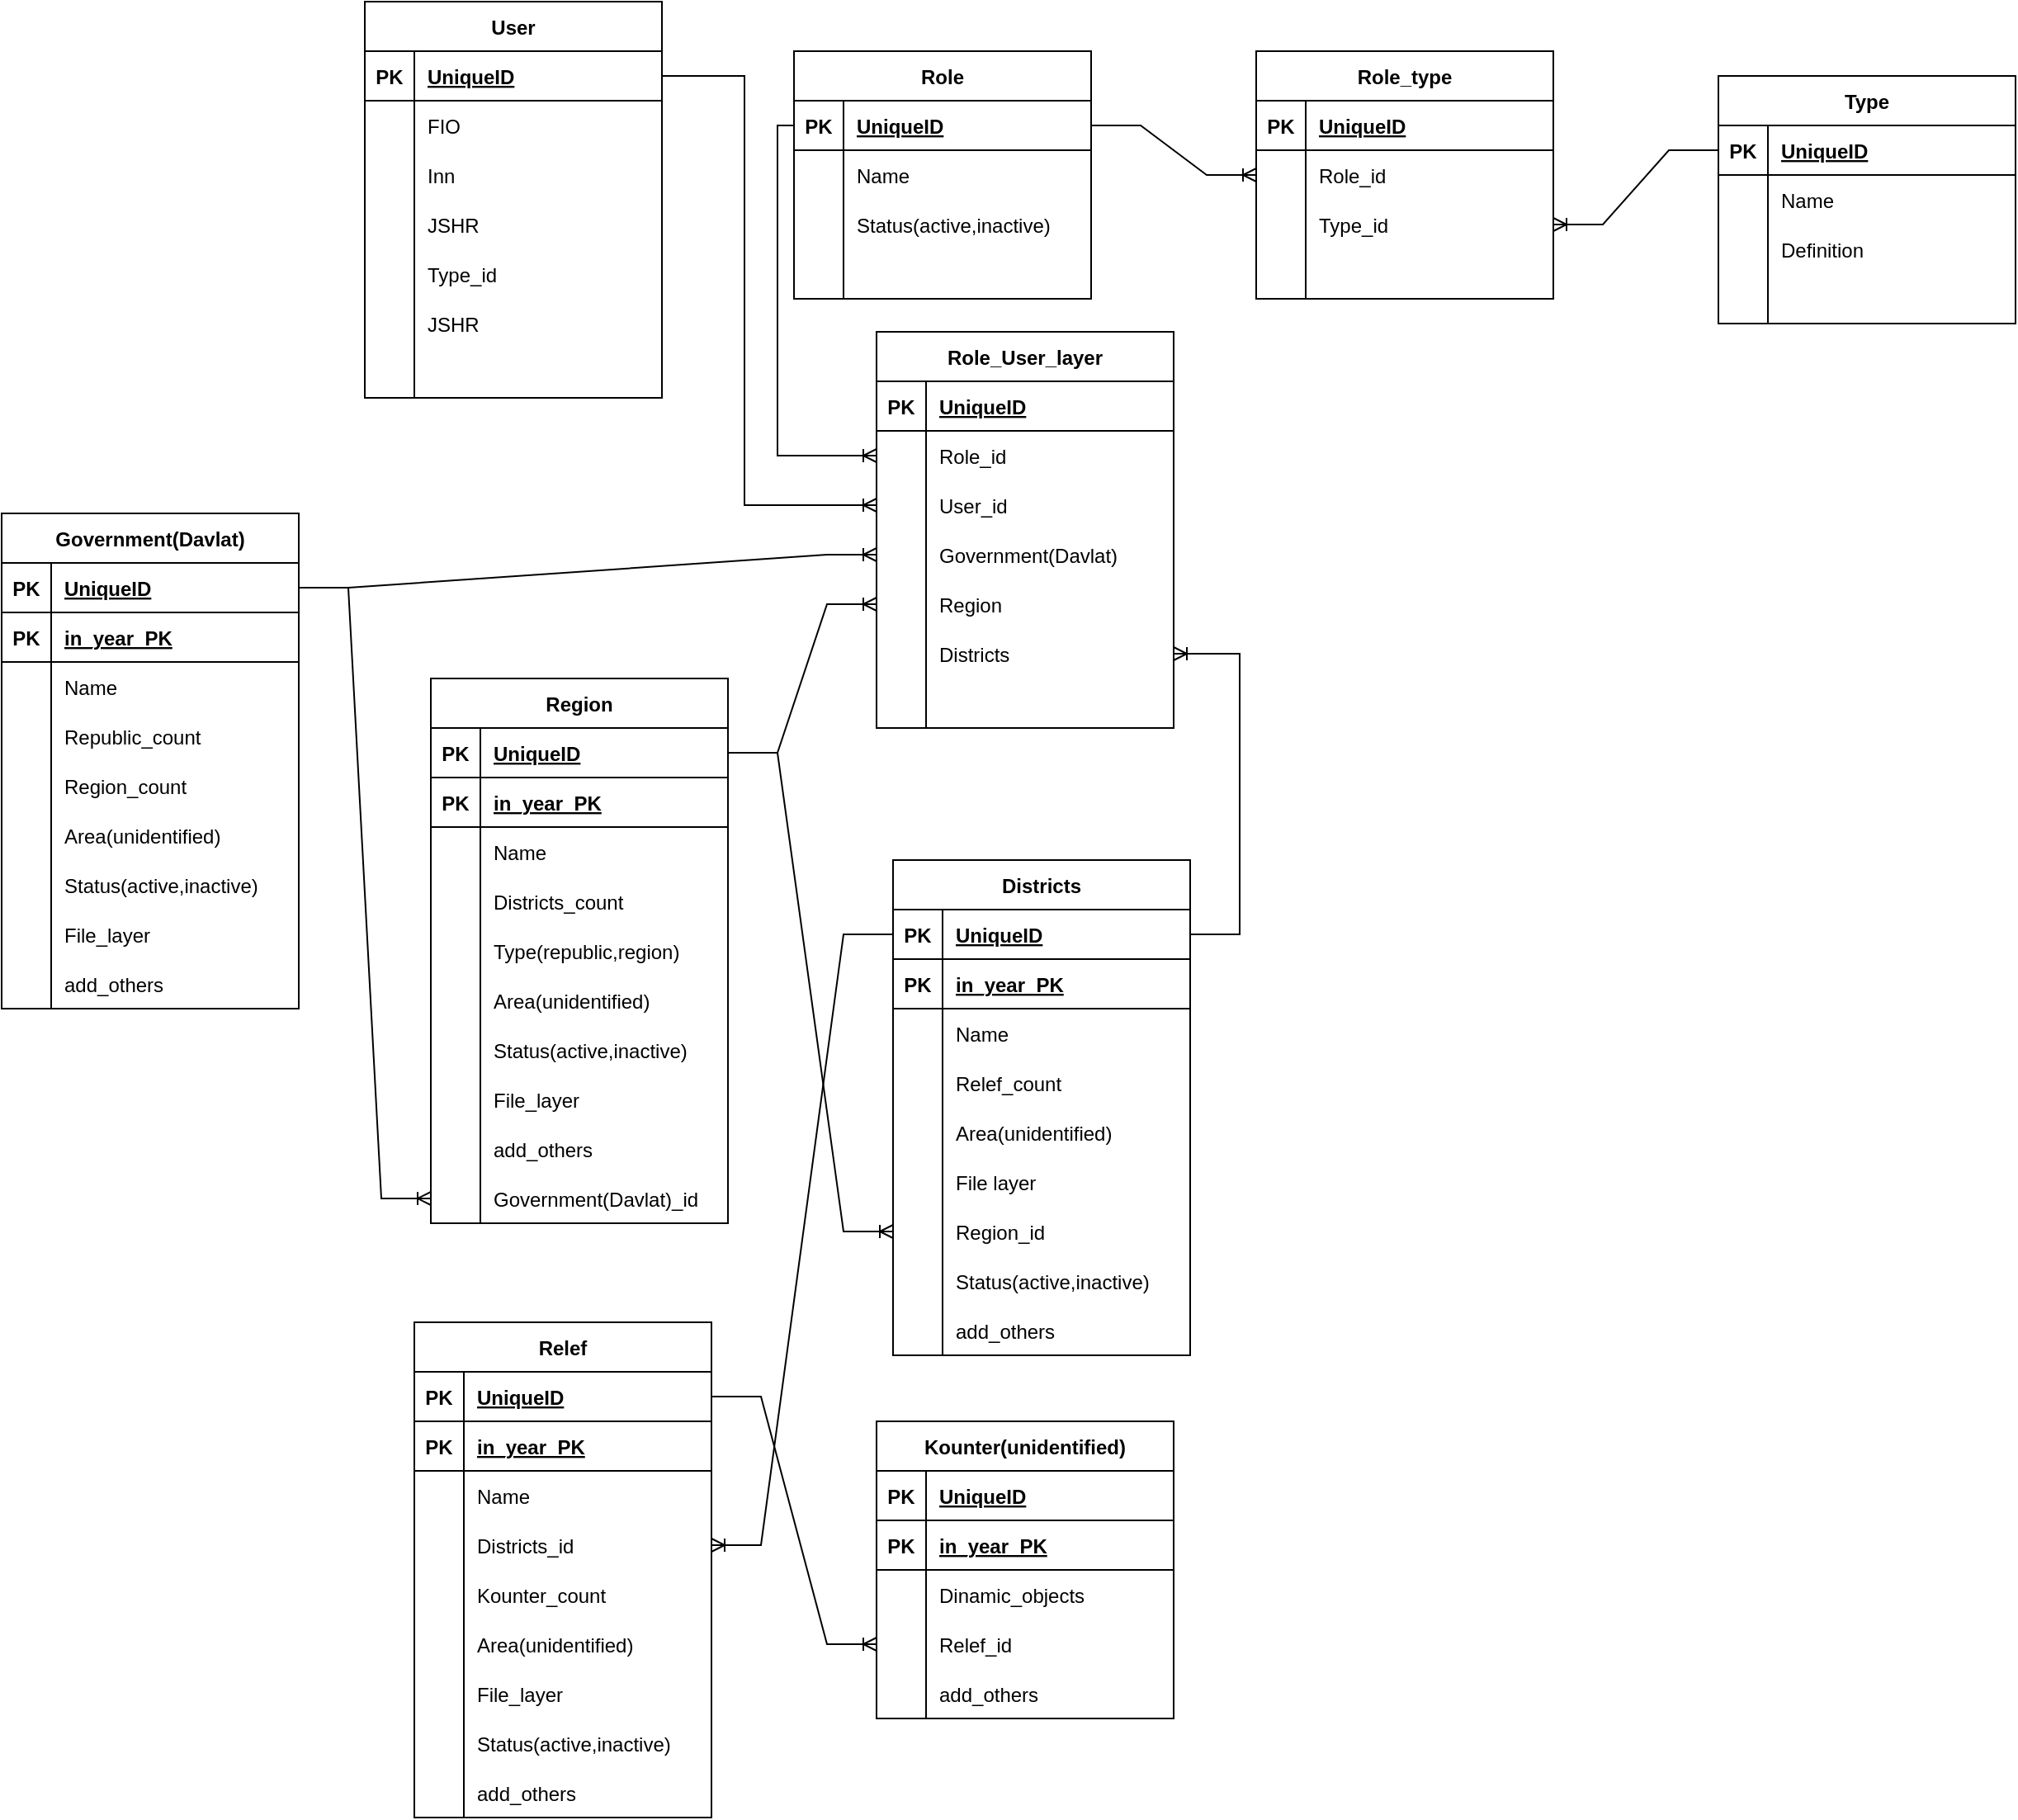 <mxfile version="20.6.0" type="github">
  <diagram id="VkfjYRbp2KG-9H5EPa8_" name="Страница 1">
    <mxGraphModel dx="1072" dy="486" grid="1" gridSize="10" guides="1" tooltips="1" connect="1" arrows="1" fold="1" page="1" pageScale="1" pageWidth="827" pageHeight="1169" math="0" shadow="0">
      <root>
        <mxCell id="0" />
        <mxCell id="1" parent="0" />
        <mxCell id="OzRaOjUwjIGpj4MZzHpm-2" value="User" style="shape=table;startSize=30;container=1;collapsible=1;childLayout=tableLayout;fixedRows=1;rowLines=0;fontStyle=1;align=center;resizeLast=1;" vertex="1" parent="1">
          <mxGeometry x="220" y="210" width="180" height="240" as="geometry" />
        </mxCell>
        <mxCell id="OzRaOjUwjIGpj4MZzHpm-3" value="" style="shape=tableRow;horizontal=0;startSize=0;swimlaneHead=0;swimlaneBody=0;fillColor=none;collapsible=0;dropTarget=0;points=[[0,0.5],[1,0.5]];portConstraint=eastwest;top=0;left=0;right=0;bottom=1;" vertex="1" parent="OzRaOjUwjIGpj4MZzHpm-2">
          <mxGeometry y="30" width="180" height="30" as="geometry" />
        </mxCell>
        <mxCell id="OzRaOjUwjIGpj4MZzHpm-4" value="PK" style="shape=partialRectangle;connectable=0;fillColor=none;top=0;left=0;bottom=0;right=0;fontStyle=1;overflow=hidden;" vertex="1" parent="OzRaOjUwjIGpj4MZzHpm-3">
          <mxGeometry width="30" height="30" as="geometry">
            <mxRectangle width="30" height="30" as="alternateBounds" />
          </mxGeometry>
        </mxCell>
        <mxCell id="OzRaOjUwjIGpj4MZzHpm-5" value="UniqueID" style="shape=partialRectangle;connectable=0;fillColor=none;top=0;left=0;bottom=0;right=0;align=left;spacingLeft=6;fontStyle=5;overflow=hidden;" vertex="1" parent="OzRaOjUwjIGpj4MZzHpm-3">
          <mxGeometry x="30" width="150" height="30" as="geometry">
            <mxRectangle width="150" height="30" as="alternateBounds" />
          </mxGeometry>
        </mxCell>
        <mxCell id="OzRaOjUwjIGpj4MZzHpm-6" value="" style="shape=tableRow;horizontal=0;startSize=0;swimlaneHead=0;swimlaneBody=0;fillColor=none;collapsible=0;dropTarget=0;points=[[0,0.5],[1,0.5]];portConstraint=eastwest;top=0;left=0;right=0;bottom=0;" vertex="1" parent="OzRaOjUwjIGpj4MZzHpm-2">
          <mxGeometry y="60" width="180" height="30" as="geometry" />
        </mxCell>
        <mxCell id="OzRaOjUwjIGpj4MZzHpm-7" value="" style="shape=partialRectangle;connectable=0;fillColor=none;top=0;left=0;bottom=0;right=0;editable=1;overflow=hidden;" vertex="1" parent="OzRaOjUwjIGpj4MZzHpm-6">
          <mxGeometry width="30" height="30" as="geometry">
            <mxRectangle width="30" height="30" as="alternateBounds" />
          </mxGeometry>
        </mxCell>
        <mxCell id="OzRaOjUwjIGpj4MZzHpm-8" value="FIO" style="shape=partialRectangle;connectable=0;fillColor=none;top=0;left=0;bottom=0;right=0;align=left;spacingLeft=6;overflow=hidden;" vertex="1" parent="OzRaOjUwjIGpj4MZzHpm-6">
          <mxGeometry x="30" width="150" height="30" as="geometry">
            <mxRectangle width="150" height="30" as="alternateBounds" />
          </mxGeometry>
        </mxCell>
        <mxCell id="OzRaOjUwjIGpj4MZzHpm-9" value="" style="shape=tableRow;horizontal=0;startSize=0;swimlaneHead=0;swimlaneBody=0;fillColor=none;collapsible=0;dropTarget=0;points=[[0,0.5],[1,0.5]];portConstraint=eastwest;top=0;left=0;right=0;bottom=0;" vertex="1" parent="OzRaOjUwjIGpj4MZzHpm-2">
          <mxGeometry y="90" width="180" height="30" as="geometry" />
        </mxCell>
        <mxCell id="OzRaOjUwjIGpj4MZzHpm-10" value="" style="shape=partialRectangle;connectable=0;fillColor=none;top=0;left=0;bottom=0;right=0;editable=1;overflow=hidden;" vertex="1" parent="OzRaOjUwjIGpj4MZzHpm-9">
          <mxGeometry width="30" height="30" as="geometry">
            <mxRectangle width="30" height="30" as="alternateBounds" />
          </mxGeometry>
        </mxCell>
        <mxCell id="OzRaOjUwjIGpj4MZzHpm-11" value="Inn" style="shape=partialRectangle;connectable=0;fillColor=none;top=0;left=0;bottom=0;right=0;align=left;spacingLeft=6;overflow=hidden;" vertex="1" parent="OzRaOjUwjIGpj4MZzHpm-9">
          <mxGeometry x="30" width="150" height="30" as="geometry">
            <mxRectangle width="150" height="30" as="alternateBounds" />
          </mxGeometry>
        </mxCell>
        <mxCell id="OzRaOjUwjIGpj4MZzHpm-12" value="" style="shape=tableRow;horizontal=0;startSize=0;swimlaneHead=0;swimlaneBody=0;fillColor=none;collapsible=0;dropTarget=0;points=[[0,0.5],[1,0.5]];portConstraint=eastwest;top=0;left=0;right=0;bottom=0;" vertex="1" parent="OzRaOjUwjIGpj4MZzHpm-2">
          <mxGeometry y="120" width="180" height="30" as="geometry" />
        </mxCell>
        <mxCell id="OzRaOjUwjIGpj4MZzHpm-13" value="" style="shape=partialRectangle;connectable=0;fillColor=none;top=0;left=0;bottom=0;right=0;editable=1;overflow=hidden;" vertex="1" parent="OzRaOjUwjIGpj4MZzHpm-12">
          <mxGeometry width="30" height="30" as="geometry">
            <mxRectangle width="30" height="30" as="alternateBounds" />
          </mxGeometry>
        </mxCell>
        <mxCell id="OzRaOjUwjIGpj4MZzHpm-14" value="JSHR" style="shape=partialRectangle;connectable=0;fillColor=none;top=0;left=0;bottom=0;right=0;align=left;spacingLeft=6;overflow=hidden;" vertex="1" parent="OzRaOjUwjIGpj4MZzHpm-12">
          <mxGeometry x="30" width="150" height="30" as="geometry">
            <mxRectangle width="150" height="30" as="alternateBounds" />
          </mxGeometry>
        </mxCell>
        <mxCell id="OzRaOjUwjIGpj4MZzHpm-15" value="" style="shape=tableRow;horizontal=0;startSize=0;swimlaneHead=0;swimlaneBody=0;fillColor=none;collapsible=0;dropTarget=0;points=[[0,0.5],[1,0.5]];portConstraint=eastwest;top=0;left=0;right=0;bottom=0;" vertex="1" parent="OzRaOjUwjIGpj4MZzHpm-2">
          <mxGeometry y="150" width="180" height="30" as="geometry" />
        </mxCell>
        <mxCell id="OzRaOjUwjIGpj4MZzHpm-16" value="" style="shape=partialRectangle;connectable=0;fillColor=none;top=0;left=0;bottom=0;right=0;editable=1;overflow=hidden;" vertex="1" parent="OzRaOjUwjIGpj4MZzHpm-15">
          <mxGeometry width="30" height="30" as="geometry">
            <mxRectangle width="30" height="30" as="alternateBounds" />
          </mxGeometry>
        </mxCell>
        <mxCell id="OzRaOjUwjIGpj4MZzHpm-17" value="Type_id" style="shape=partialRectangle;connectable=0;fillColor=none;top=0;left=0;bottom=0;right=0;align=left;spacingLeft=6;overflow=hidden;" vertex="1" parent="OzRaOjUwjIGpj4MZzHpm-15">
          <mxGeometry x="30" width="150" height="30" as="geometry">
            <mxRectangle width="150" height="30" as="alternateBounds" />
          </mxGeometry>
        </mxCell>
        <mxCell id="OzRaOjUwjIGpj4MZzHpm-18" value="" style="shape=tableRow;horizontal=0;startSize=0;swimlaneHead=0;swimlaneBody=0;fillColor=none;collapsible=0;dropTarget=0;points=[[0,0.5],[1,0.5]];portConstraint=eastwest;top=0;left=0;right=0;bottom=0;" vertex="1" parent="OzRaOjUwjIGpj4MZzHpm-2">
          <mxGeometry y="180" width="180" height="30" as="geometry" />
        </mxCell>
        <mxCell id="OzRaOjUwjIGpj4MZzHpm-19" value="" style="shape=partialRectangle;connectable=0;fillColor=none;top=0;left=0;bottom=0;right=0;editable=1;overflow=hidden;" vertex="1" parent="OzRaOjUwjIGpj4MZzHpm-18">
          <mxGeometry width="30" height="30" as="geometry">
            <mxRectangle width="30" height="30" as="alternateBounds" />
          </mxGeometry>
        </mxCell>
        <mxCell id="OzRaOjUwjIGpj4MZzHpm-20" value="JSHR" style="shape=partialRectangle;connectable=0;fillColor=none;top=0;left=0;bottom=0;right=0;align=left;spacingLeft=6;overflow=hidden;" vertex="1" parent="OzRaOjUwjIGpj4MZzHpm-18">
          <mxGeometry x="30" width="150" height="30" as="geometry">
            <mxRectangle width="150" height="30" as="alternateBounds" />
          </mxGeometry>
        </mxCell>
        <mxCell id="OzRaOjUwjIGpj4MZzHpm-132" value="" style="shape=tableRow;horizontal=0;startSize=0;swimlaneHead=0;swimlaneBody=0;fillColor=none;collapsible=0;dropTarget=0;points=[[0,0.5],[1,0.5]];portConstraint=eastwest;top=0;left=0;right=0;bottom=0;" vertex="1" parent="OzRaOjUwjIGpj4MZzHpm-2">
          <mxGeometry y="210" width="180" height="30" as="geometry" />
        </mxCell>
        <mxCell id="OzRaOjUwjIGpj4MZzHpm-133" value="" style="shape=partialRectangle;connectable=0;fillColor=none;top=0;left=0;bottom=0;right=0;editable=1;overflow=hidden;" vertex="1" parent="OzRaOjUwjIGpj4MZzHpm-132">
          <mxGeometry width="30" height="30" as="geometry">
            <mxRectangle width="30" height="30" as="alternateBounds" />
          </mxGeometry>
        </mxCell>
        <mxCell id="OzRaOjUwjIGpj4MZzHpm-134" value="" style="shape=partialRectangle;connectable=0;fillColor=none;top=0;left=0;bottom=0;right=0;align=left;spacingLeft=6;overflow=hidden;" vertex="1" parent="OzRaOjUwjIGpj4MZzHpm-132">
          <mxGeometry x="30" width="150" height="30" as="geometry">
            <mxRectangle width="150" height="30" as="alternateBounds" />
          </mxGeometry>
        </mxCell>
        <mxCell id="OzRaOjUwjIGpj4MZzHpm-21" value="Type" style="shape=table;startSize=30;container=1;collapsible=1;childLayout=tableLayout;fixedRows=1;rowLines=0;fontStyle=1;align=center;resizeLast=1;" vertex="1" parent="1">
          <mxGeometry x="1040" y="255" width="180" height="150" as="geometry" />
        </mxCell>
        <mxCell id="OzRaOjUwjIGpj4MZzHpm-22" value="" style="shape=tableRow;horizontal=0;startSize=0;swimlaneHead=0;swimlaneBody=0;fillColor=none;collapsible=0;dropTarget=0;points=[[0,0.5],[1,0.5]];portConstraint=eastwest;top=0;left=0;right=0;bottom=1;" vertex="1" parent="OzRaOjUwjIGpj4MZzHpm-21">
          <mxGeometry y="30" width="180" height="30" as="geometry" />
        </mxCell>
        <mxCell id="OzRaOjUwjIGpj4MZzHpm-23" value="PK" style="shape=partialRectangle;connectable=0;fillColor=none;top=0;left=0;bottom=0;right=0;fontStyle=1;overflow=hidden;" vertex="1" parent="OzRaOjUwjIGpj4MZzHpm-22">
          <mxGeometry width="30" height="30" as="geometry">
            <mxRectangle width="30" height="30" as="alternateBounds" />
          </mxGeometry>
        </mxCell>
        <mxCell id="OzRaOjUwjIGpj4MZzHpm-24" value="UniqueID" style="shape=partialRectangle;connectable=0;fillColor=none;top=0;left=0;bottom=0;right=0;align=left;spacingLeft=6;fontStyle=5;overflow=hidden;" vertex="1" parent="OzRaOjUwjIGpj4MZzHpm-22">
          <mxGeometry x="30" width="150" height="30" as="geometry">
            <mxRectangle width="150" height="30" as="alternateBounds" />
          </mxGeometry>
        </mxCell>
        <mxCell id="OzRaOjUwjIGpj4MZzHpm-25" value="" style="shape=tableRow;horizontal=0;startSize=0;swimlaneHead=0;swimlaneBody=0;fillColor=none;collapsible=0;dropTarget=0;points=[[0,0.5],[1,0.5]];portConstraint=eastwest;top=0;left=0;right=0;bottom=0;" vertex="1" parent="OzRaOjUwjIGpj4MZzHpm-21">
          <mxGeometry y="60" width="180" height="30" as="geometry" />
        </mxCell>
        <mxCell id="OzRaOjUwjIGpj4MZzHpm-26" value="" style="shape=partialRectangle;connectable=0;fillColor=none;top=0;left=0;bottom=0;right=0;editable=1;overflow=hidden;" vertex="1" parent="OzRaOjUwjIGpj4MZzHpm-25">
          <mxGeometry width="30" height="30" as="geometry">
            <mxRectangle width="30" height="30" as="alternateBounds" />
          </mxGeometry>
        </mxCell>
        <mxCell id="OzRaOjUwjIGpj4MZzHpm-27" value="Name" style="shape=partialRectangle;connectable=0;fillColor=none;top=0;left=0;bottom=0;right=0;align=left;spacingLeft=6;overflow=hidden;" vertex="1" parent="OzRaOjUwjIGpj4MZzHpm-25">
          <mxGeometry x="30" width="150" height="30" as="geometry">
            <mxRectangle width="150" height="30" as="alternateBounds" />
          </mxGeometry>
        </mxCell>
        <mxCell id="OzRaOjUwjIGpj4MZzHpm-28" value="" style="shape=tableRow;horizontal=0;startSize=0;swimlaneHead=0;swimlaneBody=0;fillColor=none;collapsible=0;dropTarget=0;points=[[0,0.5],[1,0.5]];portConstraint=eastwest;top=0;left=0;right=0;bottom=0;" vertex="1" parent="OzRaOjUwjIGpj4MZzHpm-21">
          <mxGeometry y="90" width="180" height="30" as="geometry" />
        </mxCell>
        <mxCell id="OzRaOjUwjIGpj4MZzHpm-29" value="" style="shape=partialRectangle;connectable=0;fillColor=none;top=0;left=0;bottom=0;right=0;editable=1;overflow=hidden;" vertex="1" parent="OzRaOjUwjIGpj4MZzHpm-28">
          <mxGeometry width="30" height="30" as="geometry">
            <mxRectangle width="30" height="30" as="alternateBounds" />
          </mxGeometry>
        </mxCell>
        <mxCell id="OzRaOjUwjIGpj4MZzHpm-30" value="Definition" style="shape=partialRectangle;connectable=0;fillColor=none;top=0;left=0;bottom=0;right=0;align=left;spacingLeft=6;overflow=hidden;" vertex="1" parent="OzRaOjUwjIGpj4MZzHpm-28">
          <mxGeometry x="30" width="150" height="30" as="geometry">
            <mxRectangle width="150" height="30" as="alternateBounds" />
          </mxGeometry>
        </mxCell>
        <mxCell id="OzRaOjUwjIGpj4MZzHpm-31" value="" style="shape=tableRow;horizontal=0;startSize=0;swimlaneHead=0;swimlaneBody=0;fillColor=none;collapsible=0;dropTarget=0;points=[[0,0.5],[1,0.5]];portConstraint=eastwest;top=0;left=0;right=0;bottom=0;" vertex="1" parent="OzRaOjUwjIGpj4MZzHpm-21">
          <mxGeometry y="120" width="180" height="30" as="geometry" />
        </mxCell>
        <mxCell id="OzRaOjUwjIGpj4MZzHpm-32" value="" style="shape=partialRectangle;connectable=0;fillColor=none;top=0;left=0;bottom=0;right=0;editable=1;overflow=hidden;" vertex="1" parent="OzRaOjUwjIGpj4MZzHpm-31">
          <mxGeometry width="30" height="30" as="geometry">
            <mxRectangle width="30" height="30" as="alternateBounds" />
          </mxGeometry>
        </mxCell>
        <mxCell id="OzRaOjUwjIGpj4MZzHpm-33" value="" style="shape=partialRectangle;connectable=0;fillColor=none;top=0;left=0;bottom=0;right=0;align=left;spacingLeft=6;overflow=hidden;" vertex="1" parent="OzRaOjUwjIGpj4MZzHpm-31">
          <mxGeometry x="30" width="150" height="30" as="geometry">
            <mxRectangle width="150" height="30" as="alternateBounds" />
          </mxGeometry>
        </mxCell>
        <mxCell id="OzRaOjUwjIGpj4MZzHpm-34" value="Government(Davlat)" style="shape=table;startSize=30;container=1;collapsible=1;childLayout=tableLayout;fixedRows=1;rowLines=0;fontStyle=1;align=center;resizeLast=1;" vertex="1" parent="1">
          <mxGeometry y="520" width="180" height="300" as="geometry" />
        </mxCell>
        <mxCell id="OzRaOjUwjIGpj4MZzHpm-35" value="" style="shape=tableRow;horizontal=0;startSize=0;swimlaneHead=0;swimlaneBody=0;fillColor=none;collapsible=0;dropTarget=0;points=[[0,0.5],[1,0.5]];portConstraint=eastwest;top=0;left=0;right=0;bottom=1;" vertex="1" parent="OzRaOjUwjIGpj4MZzHpm-34">
          <mxGeometry y="30" width="180" height="30" as="geometry" />
        </mxCell>
        <mxCell id="OzRaOjUwjIGpj4MZzHpm-36" value="PK" style="shape=partialRectangle;connectable=0;fillColor=none;top=0;left=0;bottom=0;right=0;fontStyle=1;overflow=hidden;" vertex="1" parent="OzRaOjUwjIGpj4MZzHpm-35">
          <mxGeometry width="30" height="30" as="geometry">
            <mxRectangle width="30" height="30" as="alternateBounds" />
          </mxGeometry>
        </mxCell>
        <mxCell id="OzRaOjUwjIGpj4MZzHpm-37" value="UniqueID" style="shape=partialRectangle;connectable=0;fillColor=none;top=0;left=0;bottom=0;right=0;align=left;spacingLeft=6;fontStyle=5;overflow=hidden;" vertex="1" parent="OzRaOjUwjIGpj4MZzHpm-35">
          <mxGeometry x="30" width="150" height="30" as="geometry">
            <mxRectangle width="150" height="30" as="alternateBounds" />
          </mxGeometry>
        </mxCell>
        <mxCell id="OzRaOjUwjIGpj4MZzHpm-97" value="" style="shape=tableRow;horizontal=0;startSize=0;swimlaneHead=0;swimlaneBody=0;fillColor=none;collapsible=0;dropTarget=0;points=[[0,0.5],[1,0.5]];portConstraint=eastwest;top=0;left=0;right=0;bottom=1;" vertex="1" parent="OzRaOjUwjIGpj4MZzHpm-34">
          <mxGeometry y="60" width="180" height="30" as="geometry" />
        </mxCell>
        <mxCell id="OzRaOjUwjIGpj4MZzHpm-98" value="PK" style="shape=partialRectangle;connectable=0;fillColor=none;top=0;left=0;bottom=0;right=0;fontStyle=1;overflow=hidden;" vertex="1" parent="OzRaOjUwjIGpj4MZzHpm-97">
          <mxGeometry width="30" height="30" as="geometry">
            <mxRectangle width="30" height="30" as="alternateBounds" />
          </mxGeometry>
        </mxCell>
        <mxCell id="OzRaOjUwjIGpj4MZzHpm-99" value="in_year_PK" style="shape=partialRectangle;connectable=0;fillColor=none;top=0;left=0;bottom=0;right=0;align=left;spacingLeft=6;fontStyle=5;overflow=hidden;" vertex="1" parent="OzRaOjUwjIGpj4MZzHpm-97">
          <mxGeometry x="30" width="150" height="30" as="geometry">
            <mxRectangle width="150" height="30" as="alternateBounds" />
          </mxGeometry>
        </mxCell>
        <mxCell id="OzRaOjUwjIGpj4MZzHpm-38" value="" style="shape=tableRow;horizontal=0;startSize=0;swimlaneHead=0;swimlaneBody=0;fillColor=none;collapsible=0;dropTarget=0;points=[[0,0.5],[1,0.5]];portConstraint=eastwest;top=0;left=0;right=0;bottom=0;" vertex="1" parent="OzRaOjUwjIGpj4MZzHpm-34">
          <mxGeometry y="90" width="180" height="30" as="geometry" />
        </mxCell>
        <mxCell id="OzRaOjUwjIGpj4MZzHpm-39" value="" style="shape=partialRectangle;connectable=0;fillColor=none;top=0;left=0;bottom=0;right=0;editable=1;overflow=hidden;" vertex="1" parent="OzRaOjUwjIGpj4MZzHpm-38">
          <mxGeometry width="30" height="30" as="geometry">
            <mxRectangle width="30" height="30" as="alternateBounds" />
          </mxGeometry>
        </mxCell>
        <mxCell id="OzRaOjUwjIGpj4MZzHpm-40" value="Name" style="shape=partialRectangle;connectable=0;fillColor=none;top=0;left=0;bottom=0;right=0;align=left;spacingLeft=6;overflow=hidden;" vertex="1" parent="OzRaOjUwjIGpj4MZzHpm-38">
          <mxGeometry x="30" width="150" height="30" as="geometry">
            <mxRectangle width="150" height="30" as="alternateBounds" />
          </mxGeometry>
        </mxCell>
        <mxCell id="OzRaOjUwjIGpj4MZzHpm-41" value="" style="shape=tableRow;horizontal=0;startSize=0;swimlaneHead=0;swimlaneBody=0;fillColor=none;collapsible=0;dropTarget=0;points=[[0,0.5],[1,0.5]];portConstraint=eastwest;top=0;left=0;right=0;bottom=0;" vertex="1" parent="OzRaOjUwjIGpj4MZzHpm-34">
          <mxGeometry y="120" width="180" height="30" as="geometry" />
        </mxCell>
        <mxCell id="OzRaOjUwjIGpj4MZzHpm-42" value="" style="shape=partialRectangle;connectable=0;fillColor=none;top=0;left=0;bottom=0;right=0;editable=1;overflow=hidden;" vertex="1" parent="OzRaOjUwjIGpj4MZzHpm-41">
          <mxGeometry width="30" height="30" as="geometry">
            <mxRectangle width="30" height="30" as="alternateBounds" />
          </mxGeometry>
        </mxCell>
        <mxCell id="OzRaOjUwjIGpj4MZzHpm-43" value="Republic_count" style="shape=partialRectangle;connectable=0;fillColor=none;top=0;left=0;bottom=0;right=0;align=left;spacingLeft=6;overflow=hidden;" vertex="1" parent="OzRaOjUwjIGpj4MZzHpm-41">
          <mxGeometry x="30" width="150" height="30" as="geometry">
            <mxRectangle width="150" height="30" as="alternateBounds" />
          </mxGeometry>
        </mxCell>
        <mxCell id="OzRaOjUwjIGpj4MZzHpm-44" value="" style="shape=tableRow;horizontal=0;startSize=0;swimlaneHead=0;swimlaneBody=0;fillColor=none;collapsible=0;dropTarget=0;points=[[0,0.5],[1,0.5]];portConstraint=eastwest;top=0;left=0;right=0;bottom=0;" vertex="1" parent="OzRaOjUwjIGpj4MZzHpm-34">
          <mxGeometry y="150" width="180" height="30" as="geometry" />
        </mxCell>
        <mxCell id="OzRaOjUwjIGpj4MZzHpm-45" value="" style="shape=partialRectangle;connectable=0;fillColor=none;top=0;left=0;bottom=0;right=0;editable=1;overflow=hidden;" vertex="1" parent="OzRaOjUwjIGpj4MZzHpm-44">
          <mxGeometry width="30" height="30" as="geometry">
            <mxRectangle width="30" height="30" as="alternateBounds" />
          </mxGeometry>
        </mxCell>
        <mxCell id="OzRaOjUwjIGpj4MZzHpm-46" value="Region_count" style="shape=partialRectangle;connectable=0;fillColor=none;top=0;left=0;bottom=0;right=0;align=left;spacingLeft=6;overflow=hidden;" vertex="1" parent="OzRaOjUwjIGpj4MZzHpm-44">
          <mxGeometry x="30" width="150" height="30" as="geometry">
            <mxRectangle width="150" height="30" as="alternateBounds" />
          </mxGeometry>
        </mxCell>
        <mxCell id="OzRaOjUwjIGpj4MZzHpm-47" value="" style="shape=tableRow;horizontal=0;startSize=0;swimlaneHead=0;swimlaneBody=0;fillColor=none;collapsible=0;dropTarget=0;points=[[0,0.5],[1,0.5]];portConstraint=eastwest;top=0;left=0;right=0;bottom=0;" vertex="1" parent="OzRaOjUwjIGpj4MZzHpm-34">
          <mxGeometry y="180" width="180" height="30" as="geometry" />
        </mxCell>
        <mxCell id="OzRaOjUwjIGpj4MZzHpm-48" value="" style="shape=partialRectangle;connectable=0;fillColor=none;top=0;left=0;bottom=0;right=0;editable=1;overflow=hidden;" vertex="1" parent="OzRaOjUwjIGpj4MZzHpm-47">
          <mxGeometry width="30" height="30" as="geometry">
            <mxRectangle width="30" height="30" as="alternateBounds" />
          </mxGeometry>
        </mxCell>
        <mxCell id="OzRaOjUwjIGpj4MZzHpm-49" value="Area(unidentified)" style="shape=partialRectangle;connectable=0;fillColor=none;top=0;left=0;bottom=0;right=0;align=left;spacingLeft=6;overflow=hidden;" vertex="1" parent="OzRaOjUwjIGpj4MZzHpm-47">
          <mxGeometry x="30" width="150" height="30" as="geometry">
            <mxRectangle width="150" height="30" as="alternateBounds" />
          </mxGeometry>
        </mxCell>
        <mxCell id="OzRaOjUwjIGpj4MZzHpm-50" value="" style="shape=tableRow;horizontal=0;startSize=0;swimlaneHead=0;swimlaneBody=0;fillColor=none;collapsible=0;dropTarget=0;points=[[0,0.5],[1,0.5]];portConstraint=eastwest;top=0;left=0;right=0;bottom=0;" vertex="1" parent="OzRaOjUwjIGpj4MZzHpm-34">
          <mxGeometry y="210" width="180" height="30" as="geometry" />
        </mxCell>
        <mxCell id="OzRaOjUwjIGpj4MZzHpm-51" value="" style="shape=partialRectangle;connectable=0;fillColor=none;top=0;left=0;bottom=0;right=0;editable=1;overflow=hidden;" vertex="1" parent="OzRaOjUwjIGpj4MZzHpm-50">
          <mxGeometry width="30" height="30" as="geometry">
            <mxRectangle width="30" height="30" as="alternateBounds" />
          </mxGeometry>
        </mxCell>
        <mxCell id="OzRaOjUwjIGpj4MZzHpm-52" value="Status(active,inactive)" style="shape=partialRectangle;connectable=0;fillColor=none;top=0;left=0;bottom=0;right=0;align=left;spacingLeft=6;overflow=hidden;" vertex="1" parent="OzRaOjUwjIGpj4MZzHpm-50">
          <mxGeometry x="30" width="150" height="30" as="geometry">
            <mxRectangle width="150" height="30" as="alternateBounds" />
          </mxGeometry>
        </mxCell>
        <mxCell id="OzRaOjUwjIGpj4MZzHpm-69" value="" style="shape=tableRow;horizontal=0;startSize=0;swimlaneHead=0;swimlaneBody=0;fillColor=none;collapsible=0;dropTarget=0;points=[[0,0.5],[1,0.5]];portConstraint=eastwest;top=0;left=0;right=0;bottom=0;" vertex="1" parent="OzRaOjUwjIGpj4MZzHpm-34">
          <mxGeometry y="240" width="180" height="30" as="geometry" />
        </mxCell>
        <mxCell id="OzRaOjUwjIGpj4MZzHpm-70" value="" style="shape=partialRectangle;connectable=0;fillColor=none;top=0;left=0;bottom=0;right=0;editable=1;overflow=hidden;" vertex="1" parent="OzRaOjUwjIGpj4MZzHpm-69">
          <mxGeometry width="30" height="30" as="geometry">
            <mxRectangle width="30" height="30" as="alternateBounds" />
          </mxGeometry>
        </mxCell>
        <mxCell id="OzRaOjUwjIGpj4MZzHpm-71" value="File_layer" style="shape=partialRectangle;connectable=0;fillColor=none;top=0;left=0;bottom=0;right=0;align=left;spacingLeft=6;overflow=hidden;" vertex="1" parent="OzRaOjUwjIGpj4MZzHpm-69">
          <mxGeometry x="30" width="150" height="30" as="geometry">
            <mxRectangle width="150" height="30" as="alternateBounds" />
          </mxGeometry>
        </mxCell>
        <mxCell id="OzRaOjUwjIGpj4MZzHpm-66" value="" style="shape=tableRow;horizontal=0;startSize=0;swimlaneHead=0;swimlaneBody=0;fillColor=none;collapsible=0;dropTarget=0;points=[[0,0.5],[1,0.5]];portConstraint=eastwest;top=0;left=0;right=0;bottom=0;" vertex="1" parent="OzRaOjUwjIGpj4MZzHpm-34">
          <mxGeometry y="270" width="180" height="30" as="geometry" />
        </mxCell>
        <mxCell id="OzRaOjUwjIGpj4MZzHpm-67" value="" style="shape=partialRectangle;connectable=0;fillColor=none;top=0;left=0;bottom=0;right=0;editable=1;overflow=hidden;" vertex="1" parent="OzRaOjUwjIGpj4MZzHpm-66">
          <mxGeometry width="30" height="30" as="geometry">
            <mxRectangle width="30" height="30" as="alternateBounds" />
          </mxGeometry>
        </mxCell>
        <mxCell id="OzRaOjUwjIGpj4MZzHpm-68" value="add_others" style="shape=partialRectangle;connectable=0;fillColor=none;top=0;left=0;bottom=0;right=0;align=left;spacingLeft=6;overflow=hidden;" vertex="1" parent="OzRaOjUwjIGpj4MZzHpm-66">
          <mxGeometry x="30" width="150" height="30" as="geometry">
            <mxRectangle width="150" height="30" as="alternateBounds" />
          </mxGeometry>
        </mxCell>
        <mxCell id="OzRaOjUwjIGpj4MZzHpm-53" value="Region" style="shape=table;startSize=30;container=1;collapsible=1;childLayout=tableLayout;fixedRows=1;rowLines=0;fontStyle=1;align=center;resizeLast=1;" vertex="1" parent="1">
          <mxGeometry x="260" y="620" width="180" height="330" as="geometry" />
        </mxCell>
        <mxCell id="OzRaOjUwjIGpj4MZzHpm-94" value="" style="shape=tableRow;horizontal=0;startSize=0;swimlaneHead=0;swimlaneBody=0;fillColor=none;collapsible=0;dropTarget=0;points=[[0,0.5],[1,0.5]];portConstraint=eastwest;top=0;left=0;right=0;bottom=1;" vertex="1" parent="OzRaOjUwjIGpj4MZzHpm-53">
          <mxGeometry y="30" width="180" height="30" as="geometry" />
        </mxCell>
        <mxCell id="OzRaOjUwjIGpj4MZzHpm-95" value="PK" style="shape=partialRectangle;connectable=0;fillColor=none;top=0;left=0;bottom=0;right=0;fontStyle=1;overflow=hidden;" vertex="1" parent="OzRaOjUwjIGpj4MZzHpm-94">
          <mxGeometry width="30" height="30" as="geometry">
            <mxRectangle width="30" height="30" as="alternateBounds" />
          </mxGeometry>
        </mxCell>
        <mxCell id="OzRaOjUwjIGpj4MZzHpm-96" value="UniqueID" style="shape=partialRectangle;connectable=0;fillColor=none;top=0;left=0;bottom=0;right=0;align=left;spacingLeft=6;fontStyle=5;overflow=hidden;" vertex="1" parent="OzRaOjUwjIGpj4MZzHpm-94">
          <mxGeometry x="30" width="150" height="30" as="geometry">
            <mxRectangle width="150" height="30" as="alternateBounds" />
          </mxGeometry>
        </mxCell>
        <mxCell id="OzRaOjUwjIGpj4MZzHpm-54" value="" style="shape=tableRow;horizontal=0;startSize=0;swimlaneHead=0;swimlaneBody=0;fillColor=none;collapsible=0;dropTarget=0;points=[[0,0.5],[1,0.5]];portConstraint=eastwest;top=0;left=0;right=0;bottom=1;" vertex="1" parent="OzRaOjUwjIGpj4MZzHpm-53">
          <mxGeometry y="60" width="180" height="30" as="geometry" />
        </mxCell>
        <mxCell id="OzRaOjUwjIGpj4MZzHpm-55" value="PK" style="shape=partialRectangle;connectable=0;fillColor=none;top=0;left=0;bottom=0;right=0;fontStyle=1;overflow=hidden;" vertex="1" parent="OzRaOjUwjIGpj4MZzHpm-54">
          <mxGeometry width="30" height="30" as="geometry">
            <mxRectangle width="30" height="30" as="alternateBounds" />
          </mxGeometry>
        </mxCell>
        <mxCell id="OzRaOjUwjIGpj4MZzHpm-56" value="in_year_PK" style="shape=partialRectangle;connectable=0;fillColor=none;top=0;left=0;bottom=0;right=0;align=left;spacingLeft=6;fontStyle=5;overflow=hidden;" vertex="1" parent="OzRaOjUwjIGpj4MZzHpm-54">
          <mxGeometry x="30" width="150" height="30" as="geometry">
            <mxRectangle width="150" height="30" as="alternateBounds" />
          </mxGeometry>
        </mxCell>
        <mxCell id="OzRaOjUwjIGpj4MZzHpm-57" value="" style="shape=tableRow;horizontal=0;startSize=0;swimlaneHead=0;swimlaneBody=0;fillColor=none;collapsible=0;dropTarget=0;points=[[0,0.5],[1,0.5]];portConstraint=eastwest;top=0;left=0;right=0;bottom=0;" vertex="1" parent="OzRaOjUwjIGpj4MZzHpm-53">
          <mxGeometry y="90" width="180" height="30" as="geometry" />
        </mxCell>
        <mxCell id="OzRaOjUwjIGpj4MZzHpm-58" value="" style="shape=partialRectangle;connectable=0;fillColor=none;top=0;left=0;bottom=0;right=0;editable=1;overflow=hidden;" vertex="1" parent="OzRaOjUwjIGpj4MZzHpm-57">
          <mxGeometry width="30" height="30" as="geometry">
            <mxRectangle width="30" height="30" as="alternateBounds" />
          </mxGeometry>
        </mxCell>
        <mxCell id="OzRaOjUwjIGpj4MZzHpm-59" value="Name" style="shape=partialRectangle;connectable=0;fillColor=none;top=0;left=0;bottom=0;right=0;align=left;spacingLeft=6;overflow=hidden;" vertex="1" parent="OzRaOjUwjIGpj4MZzHpm-57">
          <mxGeometry x="30" width="150" height="30" as="geometry">
            <mxRectangle width="150" height="30" as="alternateBounds" />
          </mxGeometry>
        </mxCell>
        <mxCell id="OzRaOjUwjIGpj4MZzHpm-60" value="" style="shape=tableRow;horizontal=0;startSize=0;swimlaneHead=0;swimlaneBody=0;fillColor=none;collapsible=0;dropTarget=0;points=[[0,0.5],[1,0.5]];portConstraint=eastwest;top=0;left=0;right=0;bottom=0;" vertex="1" parent="OzRaOjUwjIGpj4MZzHpm-53">
          <mxGeometry y="120" width="180" height="30" as="geometry" />
        </mxCell>
        <mxCell id="OzRaOjUwjIGpj4MZzHpm-61" value="" style="shape=partialRectangle;connectable=0;fillColor=none;top=0;left=0;bottom=0;right=0;editable=1;overflow=hidden;" vertex="1" parent="OzRaOjUwjIGpj4MZzHpm-60">
          <mxGeometry width="30" height="30" as="geometry">
            <mxRectangle width="30" height="30" as="alternateBounds" />
          </mxGeometry>
        </mxCell>
        <mxCell id="OzRaOjUwjIGpj4MZzHpm-62" value="Districts_count" style="shape=partialRectangle;connectable=0;fillColor=none;top=0;left=0;bottom=0;right=0;align=left;spacingLeft=6;overflow=hidden;" vertex="1" parent="OzRaOjUwjIGpj4MZzHpm-60">
          <mxGeometry x="30" width="150" height="30" as="geometry">
            <mxRectangle width="150" height="30" as="alternateBounds" />
          </mxGeometry>
        </mxCell>
        <mxCell id="OzRaOjUwjIGpj4MZzHpm-63" value="" style="shape=tableRow;horizontal=0;startSize=0;swimlaneHead=0;swimlaneBody=0;fillColor=none;collapsible=0;dropTarget=0;points=[[0,0.5],[1,0.5]];portConstraint=eastwest;top=0;left=0;right=0;bottom=0;" vertex="1" parent="OzRaOjUwjIGpj4MZzHpm-53">
          <mxGeometry y="150" width="180" height="30" as="geometry" />
        </mxCell>
        <mxCell id="OzRaOjUwjIGpj4MZzHpm-64" value="" style="shape=partialRectangle;connectable=0;fillColor=none;top=0;left=0;bottom=0;right=0;editable=1;overflow=hidden;" vertex="1" parent="OzRaOjUwjIGpj4MZzHpm-63">
          <mxGeometry width="30" height="30" as="geometry">
            <mxRectangle width="30" height="30" as="alternateBounds" />
          </mxGeometry>
        </mxCell>
        <mxCell id="OzRaOjUwjIGpj4MZzHpm-65" value="Type(republic,region)" style="shape=partialRectangle;connectable=0;fillColor=none;top=0;left=0;bottom=0;right=0;align=left;spacingLeft=6;overflow=hidden;" vertex="1" parent="OzRaOjUwjIGpj4MZzHpm-63">
          <mxGeometry x="30" width="150" height="30" as="geometry">
            <mxRectangle width="150" height="30" as="alternateBounds" />
          </mxGeometry>
        </mxCell>
        <mxCell id="OzRaOjUwjIGpj4MZzHpm-72" value="" style="shape=tableRow;horizontal=0;startSize=0;swimlaneHead=0;swimlaneBody=0;fillColor=none;collapsible=0;dropTarget=0;points=[[0,0.5],[1,0.5]];portConstraint=eastwest;top=0;left=0;right=0;bottom=0;" vertex="1" parent="OzRaOjUwjIGpj4MZzHpm-53">
          <mxGeometry y="180" width="180" height="30" as="geometry" />
        </mxCell>
        <mxCell id="OzRaOjUwjIGpj4MZzHpm-73" value="" style="shape=partialRectangle;connectable=0;fillColor=none;top=0;left=0;bottom=0;right=0;editable=1;overflow=hidden;" vertex="1" parent="OzRaOjUwjIGpj4MZzHpm-72">
          <mxGeometry width="30" height="30" as="geometry">
            <mxRectangle width="30" height="30" as="alternateBounds" />
          </mxGeometry>
        </mxCell>
        <mxCell id="OzRaOjUwjIGpj4MZzHpm-74" value="Area(unidentified)" style="shape=partialRectangle;connectable=0;fillColor=none;top=0;left=0;bottom=0;right=0;align=left;spacingLeft=6;overflow=hidden;" vertex="1" parent="OzRaOjUwjIGpj4MZzHpm-72">
          <mxGeometry x="30" width="150" height="30" as="geometry">
            <mxRectangle width="150" height="30" as="alternateBounds" />
          </mxGeometry>
        </mxCell>
        <mxCell id="OzRaOjUwjIGpj4MZzHpm-75" value="" style="shape=tableRow;horizontal=0;startSize=0;swimlaneHead=0;swimlaneBody=0;fillColor=none;collapsible=0;dropTarget=0;points=[[0,0.5],[1,0.5]];portConstraint=eastwest;top=0;left=0;right=0;bottom=0;" vertex="1" parent="OzRaOjUwjIGpj4MZzHpm-53">
          <mxGeometry y="210" width="180" height="30" as="geometry" />
        </mxCell>
        <mxCell id="OzRaOjUwjIGpj4MZzHpm-76" value="" style="shape=partialRectangle;connectable=0;fillColor=none;top=0;left=0;bottom=0;right=0;editable=1;overflow=hidden;" vertex="1" parent="OzRaOjUwjIGpj4MZzHpm-75">
          <mxGeometry width="30" height="30" as="geometry">
            <mxRectangle width="30" height="30" as="alternateBounds" />
          </mxGeometry>
        </mxCell>
        <mxCell id="OzRaOjUwjIGpj4MZzHpm-77" value="Status(active,inactive)" style="shape=partialRectangle;connectable=0;fillColor=none;top=0;left=0;bottom=0;right=0;align=left;spacingLeft=6;overflow=hidden;" vertex="1" parent="OzRaOjUwjIGpj4MZzHpm-75">
          <mxGeometry x="30" width="150" height="30" as="geometry">
            <mxRectangle width="150" height="30" as="alternateBounds" />
          </mxGeometry>
        </mxCell>
        <mxCell id="OzRaOjUwjIGpj4MZzHpm-249" value="" style="shape=tableRow;horizontal=0;startSize=0;swimlaneHead=0;swimlaneBody=0;fillColor=none;collapsible=0;dropTarget=0;points=[[0,0.5],[1,0.5]];portConstraint=eastwest;top=0;left=0;right=0;bottom=0;" vertex="1" parent="OzRaOjUwjIGpj4MZzHpm-53">
          <mxGeometry y="240" width="180" height="30" as="geometry" />
        </mxCell>
        <mxCell id="OzRaOjUwjIGpj4MZzHpm-250" value="" style="shape=partialRectangle;connectable=0;fillColor=none;top=0;left=0;bottom=0;right=0;editable=1;overflow=hidden;" vertex="1" parent="OzRaOjUwjIGpj4MZzHpm-249">
          <mxGeometry width="30" height="30" as="geometry">
            <mxRectangle width="30" height="30" as="alternateBounds" />
          </mxGeometry>
        </mxCell>
        <mxCell id="OzRaOjUwjIGpj4MZzHpm-251" value="File_layer" style="shape=partialRectangle;connectable=0;fillColor=none;top=0;left=0;bottom=0;right=0;align=left;spacingLeft=6;overflow=hidden;" vertex="1" parent="OzRaOjUwjIGpj4MZzHpm-249">
          <mxGeometry x="30" width="150" height="30" as="geometry">
            <mxRectangle width="150" height="30" as="alternateBounds" />
          </mxGeometry>
        </mxCell>
        <mxCell id="OzRaOjUwjIGpj4MZzHpm-225" value="" style="shape=tableRow;horizontal=0;startSize=0;swimlaneHead=0;swimlaneBody=0;fillColor=none;collapsible=0;dropTarget=0;points=[[0,0.5],[1,0.5]];portConstraint=eastwest;top=0;left=0;right=0;bottom=0;" vertex="1" parent="OzRaOjUwjIGpj4MZzHpm-53">
          <mxGeometry y="270" width="180" height="30" as="geometry" />
        </mxCell>
        <mxCell id="OzRaOjUwjIGpj4MZzHpm-226" value="" style="shape=partialRectangle;connectable=0;fillColor=none;top=0;left=0;bottom=0;right=0;editable=1;overflow=hidden;" vertex="1" parent="OzRaOjUwjIGpj4MZzHpm-225">
          <mxGeometry width="30" height="30" as="geometry">
            <mxRectangle width="30" height="30" as="alternateBounds" />
          </mxGeometry>
        </mxCell>
        <mxCell id="OzRaOjUwjIGpj4MZzHpm-227" value="add_others" style="shape=partialRectangle;connectable=0;fillColor=none;top=0;left=0;bottom=0;right=0;align=left;spacingLeft=6;overflow=hidden;" vertex="1" parent="OzRaOjUwjIGpj4MZzHpm-225">
          <mxGeometry x="30" width="150" height="30" as="geometry">
            <mxRectangle width="150" height="30" as="alternateBounds" />
          </mxGeometry>
        </mxCell>
        <mxCell id="OzRaOjUwjIGpj4MZzHpm-78" value="" style="shape=tableRow;horizontal=0;startSize=0;swimlaneHead=0;swimlaneBody=0;fillColor=none;collapsible=0;dropTarget=0;points=[[0,0.5],[1,0.5]];portConstraint=eastwest;top=0;left=0;right=0;bottom=0;" vertex="1" parent="OzRaOjUwjIGpj4MZzHpm-53">
          <mxGeometry y="300" width="180" height="30" as="geometry" />
        </mxCell>
        <mxCell id="OzRaOjUwjIGpj4MZzHpm-79" value="" style="shape=partialRectangle;connectable=0;fillColor=none;top=0;left=0;bottom=0;right=0;editable=1;overflow=hidden;" vertex="1" parent="OzRaOjUwjIGpj4MZzHpm-78">
          <mxGeometry width="30" height="30" as="geometry">
            <mxRectangle width="30" height="30" as="alternateBounds" />
          </mxGeometry>
        </mxCell>
        <mxCell id="OzRaOjUwjIGpj4MZzHpm-80" value="Government(Davlat)_id" style="shape=partialRectangle;connectable=0;fillColor=none;top=0;left=0;bottom=0;right=0;align=left;spacingLeft=6;overflow=hidden;" vertex="1" parent="OzRaOjUwjIGpj4MZzHpm-78">
          <mxGeometry x="30" width="150" height="30" as="geometry">
            <mxRectangle width="150" height="30" as="alternateBounds" />
          </mxGeometry>
        </mxCell>
        <mxCell id="OzRaOjUwjIGpj4MZzHpm-100" value="Districts" style="shape=table;startSize=30;container=1;collapsible=1;childLayout=tableLayout;fixedRows=1;rowLines=0;fontStyle=1;align=center;resizeLast=1;" vertex="1" parent="1">
          <mxGeometry x="540" y="730" width="180" height="300" as="geometry" />
        </mxCell>
        <mxCell id="OzRaOjUwjIGpj4MZzHpm-101" value="" style="shape=tableRow;horizontal=0;startSize=0;swimlaneHead=0;swimlaneBody=0;fillColor=none;collapsible=0;dropTarget=0;points=[[0,0.5],[1,0.5]];portConstraint=eastwest;top=0;left=0;right=0;bottom=1;" vertex="1" parent="OzRaOjUwjIGpj4MZzHpm-100">
          <mxGeometry y="30" width="180" height="30" as="geometry" />
        </mxCell>
        <mxCell id="OzRaOjUwjIGpj4MZzHpm-102" value="PK" style="shape=partialRectangle;connectable=0;fillColor=none;top=0;left=0;bottom=0;right=0;fontStyle=1;overflow=hidden;" vertex="1" parent="OzRaOjUwjIGpj4MZzHpm-101">
          <mxGeometry width="30" height="30" as="geometry">
            <mxRectangle width="30" height="30" as="alternateBounds" />
          </mxGeometry>
        </mxCell>
        <mxCell id="OzRaOjUwjIGpj4MZzHpm-103" value="UniqueID" style="shape=partialRectangle;connectable=0;fillColor=none;top=0;left=0;bottom=0;right=0;align=left;spacingLeft=6;fontStyle=5;overflow=hidden;" vertex="1" parent="OzRaOjUwjIGpj4MZzHpm-101">
          <mxGeometry x="30" width="150" height="30" as="geometry">
            <mxRectangle width="150" height="30" as="alternateBounds" />
          </mxGeometry>
        </mxCell>
        <mxCell id="OzRaOjUwjIGpj4MZzHpm-113" value="" style="shape=tableRow;horizontal=0;startSize=0;swimlaneHead=0;swimlaneBody=0;fillColor=none;collapsible=0;dropTarget=0;points=[[0,0.5],[1,0.5]];portConstraint=eastwest;top=0;left=0;right=0;bottom=1;" vertex="1" parent="OzRaOjUwjIGpj4MZzHpm-100">
          <mxGeometry y="60" width="180" height="30" as="geometry" />
        </mxCell>
        <mxCell id="OzRaOjUwjIGpj4MZzHpm-114" value="PK" style="shape=partialRectangle;connectable=0;fillColor=none;top=0;left=0;bottom=0;right=0;fontStyle=1;overflow=hidden;" vertex="1" parent="OzRaOjUwjIGpj4MZzHpm-113">
          <mxGeometry width="30" height="30" as="geometry">
            <mxRectangle width="30" height="30" as="alternateBounds" />
          </mxGeometry>
        </mxCell>
        <mxCell id="OzRaOjUwjIGpj4MZzHpm-115" value="in_year_PK" style="shape=partialRectangle;connectable=0;fillColor=none;top=0;left=0;bottom=0;right=0;align=left;spacingLeft=6;fontStyle=5;overflow=hidden;" vertex="1" parent="OzRaOjUwjIGpj4MZzHpm-113">
          <mxGeometry x="30" width="150" height="30" as="geometry">
            <mxRectangle width="150" height="30" as="alternateBounds" />
          </mxGeometry>
        </mxCell>
        <mxCell id="OzRaOjUwjIGpj4MZzHpm-104" value="" style="shape=tableRow;horizontal=0;startSize=0;swimlaneHead=0;swimlaneBody=0;fillColor=none;collapsible=0;dropTarget=0;points=[[0,0.5],[1,0.5]];portConstraint=eastwest;top=0;left=0;right=0;bottom=0;" vertex="1" parent="OzRaOjUwjIGpj4MZzHpm-100">
          <mxGeometry y="90" width="180" height="30" as="geometry" />
        </mxCell>
        <mxCell id="OzRaOjUwjIGpj4MZzHpm-105" value="" style="shape=partialRectangle;connectable=0;fillColor=none;top=0;left=0;bottom=0;right=0;editable=1;overflow=hidden;" vertex="1" parent="OzRaOjUwjIGpj4MZzHpm-104">
          <mxGeometry width="30" height="30" as="geometry">
            <mxRectangle width="30" height="30" as="alternateBounds" />
          </mxGeometry>
        </mxCell>
        <mxCell id="OzRaOjUwjIGpj4MZzHpm-106" value="Name" style="shape=partialRectangle;connectable=0;fillColor=none;top=0;left=0;bottom=0;right=0;align=left;spacingLeft=6;overflow=hidden;" vertex="1" parent="OzRaOjUwjIGpj4MZzHpm-104">
          <mxGeometry x="30" width="150" height="30" as="geometry">
            <mxRectangle width="150" height="30" as="alternateBounds" />
          </mxGeometry>
        </mxCell>
        <mxCell id="OzRaOjUwjIGpj4MZzHpm-215" value="" style="shape=tableRow;horizontal=0;startSize=0;swimlaneHead=0;swimlaneBody=0;fillColor=none;collapsible=0;dropTarget=0;points=[[0,0.5],[1,0.5]];portConstraint=eastwest;top=0;left=0;right=0;bottom=0;" vertex="1" parent="OzRaOjUwjIGpj4MZzHpm-100">
          <mxGeometry y="120" width="180" height="30" as="geometry" />
        </mxCell>
        <mxCell id="OzRaOjUwjIGpj4MZzHpm-216" value="" style="shape=partialRectangle;connectable=0;fillColor=none;top=0;left=0;bottom=0;right=0;editable=1;overflow=hidden;" vertex="1" parent="OzRaOjUwjIGpj4MZzHpm-215">
          <mxGeometry width="30" height="30" as="geometry">
            <mxRectangle width="30" height="30" as="alternateBounds" />
          </mxGeometry>
        </mxCell>
        <mxCell id="OzRaOjUwjIGpj4MZzHpm-217" value="Relef_count" style="shape=partialRectangle;connectable=0;fillColor=none;top=0;left=0;bottom=0;right=0;align=left;spacingLeft=6;overflow=hidden;" vertex="1" parent="OzRaOjUwjIGpj4MZzHpm-215">
          <mxGeometry x="30" width="150" height="30" as="geometry">
            <mxRectangle width="150" height="30" as="alternateBounds" />
          </mxGeometry>
        </mxCell>
        <mxCell id="OzRaOjUwjIGpj4MZzHpm-107" value="" style="shape=tableRow;horizontal=0;startSize=0;swimlaneHead=0;swimlaneBody=0;fillColor=none;collapsible=0;dropTarget=0;points=[[0,0.5],[1,0.5]];portConstraint=eastwest;top=0;left=0;right=0;bottom=0;" vertex="1" parent="OzRaOjUwjIGpj4MZzHpm-100">
          <mxGeometry y="150" width="180" height="30" as="geometry" />
        </mxCell>
        <mxCell id="OzRaOjUwjIGpj4MZzHpm-108" value="" style="shape=partialRectangle;connectable=0;fillColor=none;top=0;left=0;bottom=0;right=0;editable=1;overflow=hidden;" vertex="1" parent="OzRaOjUwjIGpj4MZzHpm-107">
          <mxGeometry width="30" height="30" as="geometry">
            <mxRectangle width="30" height="30" as="alternateBounds" />
          </mxGeometry>
        </mxCell>
        <mxCell id="OzRaOjUwjIGpj4MZzHpm-109" value="Area(unidentified)" style="shape=partialRectangle;connectable=0;fillColor=none;top=0;left=0;bottom=0;right=0;align=left;spacingLeft=6;overflow=hidden;" vertex="1" parent="OzRaOjUwjIGpj4MZzHpm-107">
          <mxGeometry x="30" width="150" height="30" as="geometry">
            <mxRectangle width="150" height="30" as="alternateBounds" />
          </mxGeometry>
        </mxCell>
        <mxCell id="OzRaOjUwjIGpj4MZzHpm-110" value="" style="shape=tableRow;horizontal=0;startSize=0;swimlaneHead=0;swimlaneBody=0;fillColor=none;collapsible=0;dropTarget=0;points=[[0,0.5],[1,0.5]];portConstraint=eastwest;top=0;left=0;right=0;bottom=0;" vertex="1" parent="OzRaOjUwjIGpj4MZzHpm-100">
          <mxGeometry y="180" width="180" height="30" as="geometry" />
        </mxCell>
        <mxCell id="OzRaOjUwjIGpj4MZzHpm-111" value="" style="shape=partialRectangle;connectable=0;fillColor=none;top=0;left=0;bottom=0;right=0;editable=1;overflow=hidden;" vertex="1" parent="OzRaOjUwjIGpj4MZzHpm-110">
          <mxGeometry width="30" height="30" as="geometry">
            <mxRectangle width="30" height="30" as="alternateBounds" />
          </mxGeometry>
        </mxCell>
        <mxCell id="OzRaOjUwjIGpj4MZzHpm-112" value="File layer" style="shape=partialRectangle;connectable=0;fillColor=none;top=0;left=0;bottom=0;right=0;align=left;spacingLeft=6;overflow=hidden;" vertex="1" parent="OzRaOjUwjIGpj4MZzHpm-110">
          <mxGeometry x="30" width="150" height="30" as="geometry">
            <mxRectangle width="150" height="30" as="alternateBounds" />
          </mxGeometry>
        </mxCell>
        <mxCell id="OzRaOjUwjIGpj4MZzHpm-129" value="" style="shape=tableRow;horizontal=0;startSize=0;swimlaneHead=0;swimlaneBody=0;fillColor=none;collapsible=0;dropTarget=0;points=[[0,0.5],[1,0.5]];portConstraint=eastwest;top=0;left=0;right=0;bottom=0;" vertex="1" parent="OzRaOjUwjIGpj4MZzHpm-100">
          <mxGeometry y="210" width="180" height="30" as="geometry" />
        </mxCell>
        <mxCell id="OzRaOjUwjIGpj4MZzHpm-130" value="" style="shape=partialRectangle;connectable=0;fillColor=none;top=0;left=0;bottom=0;right=0;editable=1;overflow=hidden;" vertex="1" parent="OzRaOjUwjIGpj4MZzHpm-129">
          <mxGeometry width="30" height="30" as="geometry">
            <mxRectangle width="30" height="30" as="alternateBounds" />
          </mxGeometry>
        </mxCell>
        <mxCell id="OzRaOjUwjIGpj4MZzHpm-131" value="Region_id" style="shape=partialRectangle;connectable=0;fillColor=none;top=0;left=0;bottom=0;right=0;align=left;spacingLeft=6;overflow=hidden;" vertex="1" parent="OzRaOjUwjIGpj4MZzHpm-129">
          <mxGeometry x="30" width="150" height="30" as="geometry">
            <mxRectangle width="150" height="30" as="alternateBounds" />
          </mxGeometry>
        </mxCell>
        <mxCell id="OzRaOjUwjIGpj4MZzHpm-229" value="" style="shape=tableRow;horizontal=0;startSize=0;swimlaneHead=0;swimlaneBody=0;fillColor=none;collapsible=0;dropTarget=0;points=[[0,0.5],[1,0.5]];portConstraint=eastwest;top=0;left=0;right=0;bottom=0;" vertex="1" parent="OzRaOjUwjIGpj4MZzHpm-100">
          <mxGeometry y="240" width="180" height="30" as="geometry" />
        </mxCell>
        <mxCell id="OzRaOjUwjIGpj4MZzHpm-230" value="" style="shape=partialRectangle;connectable=0;fillColor=none;top=0;left=0;bottom=0;right=0;editable=1;overflow=hidden;" vertex="1" parent="OzRaOjUwjIGpj4MZzHpm-229">
          <mxGeometry width="30" height="30" as="geometry">
            <mxRectangle width="30" height="30" as="alternateBounds" />
          </mxGeometry>
        </mxCell>
        <mxCell id="OzRaOjUwjIGpj4MZzHpm-231" value="Status(active,inactive)" style="shape=partialRectangle;connectable=0;fillColor=none;top=0;left=0;bottom=0;right=0;align=left;spacingLeft=6;overflow=hidden;" vertex="1" parent="OzRaOjUwjIGpj4MZzHpm-229">
          <mxGeometry x="30" width="150" height="30" as="geometry">
            <mxRectangle width="150" height="30" as="alternateBounds" />
          </mxGeometry>
        </mxCell>
        <mxCell id="OzRaOjUwjIGpj4MZzHpm-243" value="" style="shape=tableRow;horizontal=0;startSize=0;swimlaneHead=0;swimlaneBody=0;fillColor=none;collapsible=0;dropTarget=0;points=[[0,0.5],[1,0.5]];portConstraint=eastwest;top=0;left=0;right=0;bottom=0;" vertex="1" parent="OzRaOjUwjIGpj4MZzHpm-100">
          <mxGeometry y="270" width="180" height="30" as="geometry" />
        </mxCell>
        <mxCell id="OzRaOjUwjIGpj4MZzHpm-244" value="" style="shape=partialRectangle;connectable=0;fillColor=none;top=0;left=0;bottom=0;right=0;editable=1;overflow=hidden;" vertex="1" parent="OzRaOjUwjIGpj4MZzHpm-243">
          <mxGeometry width="30" height="30" as="geometry">
            <mxRectangle width="30" height="30" as="alternateBounds" />
          </mxGeometry>
        </mxCell>
        <mxCell id="OzRaOjUwjIGpj4MZzHpm-245" value="add_others" style="shape=partialRectangle;connectable=0;fillColor=none;top=0;left=0;bottom=0;right=0;align=left;spacingLeft=6;overflow=hidden;" vertex="1" parent="OzRaOjUwjIGpj4MZzHpm-243">
          <mxGeometry x="30" width="150" height="30" as="geometry">
            <mxRectangle width="150" height="30" as="alternateBounds" />
          </mxGeometry>
        </mxCell>
        <mxCell id="OzRaOjUwjIGpj4MZzHpm-116" value="Role" style="shape=table;startSize=30;container=1;collapsible=1;childLayout=tableLayout;fixedRows=1;rowLines=0;fontStyle=1;align=center;resizeLast=1;" vertex="1" parent="1">
          <mxGeometry x="480" y="240" width="180" height="150" as="geometry" />
        </mxCell>
        <mxCell id="OzRaOjUwjIGpj4MZzHpm-117" value="" style="shape=tableRow;horizontal=0;startSize=0;swimlaneHead=0;swimlaneBody=0;fillColor=none;collapsible=0;dropTarget=0;points=[[0,0.5],[1,0.5]];portConstraint=eastwest;top=0;left=0;right=0;bottom=1;" vertex="1" parent="OzRaOjUwjIGpj4MZzHpm-116">
          <mxGeometry y="30" width="180" height="30" as="geometry" />
        </mxCell>
        <mxCell id="OzRaOjUwjIGpj4MZzHpm-118" value="PK" style="shape=partialRectangle;connectable=0;fillColor=none;top=0;left=0;bottom=0;right=0;fontStyle=1;overflow=hidden;" vertex="1" parent="OzRaOjUwjIGpj4MZzHpm-117">
          <mxGeometry width="30" height="30" as="geometry">
            <mxRectangle width="30" height="30" as="alternateBounds" />
          </mxGeometry>
        </mxCell>
        <mxCell id="OzRaOjUwjIGpj4MZzHpm-119" value="UniqueID" style="shape=partialRectangle;connectable=0;fillColor=none;top=0;left=0;bottom=0;right=0;align=left;spacingLeft=6;fontStyle=5;overflow=hidden;" vertex="1" parent="OzRaOjUwjIGpj4MZzHpm-117">
          <mxGeometry x="30" width="150" height="30" as="geometry">
            <mxRectangle width="150" height="30" as="alternateBounds" />
          </mxGeometry>
        </mxCell>
        <mxCell id="OzRaOjUwjIGpj4MZzHpm-120" value="" style="shape=tableRow;horizontal=0;startSize=0;swimlaneHead=0;swimlaneBody=0;fillColor=none;collapsible=0;dropTarget=0;points=[[0,0.5],[1,0.5]];portConstraint=eastwest;top=0;left=0;right=0;bottom=0;" vertex="1" parent="OzRaOjUwjIGpj4MZzHpm-116">
          <mxGeometry y="60" width="180" height="30" as="geometry" />
        </mxCell>
        <mxCell id="OzRaOjUwjIGpj4MZzHpm-121" value="" style="shape=partialRectangle;connectable=0;fillColor=none;top=0;left=0;bottom=0;right=0;editable=1;overflow=hidden;" vertex="1" parent="OzRaOjUwjIGpj4MZzHpm-120">
          <mxGeometry width="30" height="30" as="geometry">
            <mxRectangle width="30" height="30" as="alternateBounds" />
          </mxGeometry>
        </mxCell>
        <mxCell id="OzRaOjUwjIGpj4MZzHpm-122" value="Name" style="shape=partialRectangle;connectable=0;fillColor=none;top=0;left=0;bottom=0;right=0;align=left;spacingLeft=6;overflow=hidden;" vertex="1" parent="OzRaOjUwjIGpj4MZzHpm-120">
          <mxGeometry x="30" width="150" height="30" as="geometry">
            <mxRectangle width="150" height="30" as="alternateBounds" />
          </mxGeometry>
        </mxCell>
        <mxCell id="OzRaOjUwjIGpj4MZzHpm-123" value="" style="shape=tableRow;horizontal=0;startSize=0;swimlaneHead=0;swimlaneBody=0;fillColor=none;collapsible=0;dropTarget=0;points=[[0,0.5],[1,0.5]];portConstraint=eastwest;top=0;left=0;right=0;bottom=0;" vertex="1" parent="OzRaOjUwjIGpj4MZzHpm-116">
          <mxGeometry y="90" width="180" height="30" as="geometry" />
        </mxCell>
        <mxCell id="OzRaOjUwjIGpj4MZzHpm-124" value="" style="shape=partialRectangle;connectable=0;fillColor=none;top=0;left=0;bottom=0;right=0;editable=1;overflow=hidden;" vertex="1" parent="OzRaOjUwjIGpj4MZzHpm-123">
          <mxGeometry width="30" height="30" as="geometry">
            <mxRectangle width="30" height="30" as="alternateBounds" />
          </mxGeometry>
        </mxCell>
        <mxCell id="OzRaOjUwjIGpj4MZzHpm-125" value="Status(active,inactive)" style="shape=partialRectangle;connectable=0;fillColor=none;top=0;left=0;bottom=0;right=0;align=left;spacingLeft=6;overflow=hidden;" vertex="1" parent="OzRaOjUwjIGpj4MZzHpm-123">
          <mxGeometry x="30" width="150" height="30" as="geometry">
            <mxRectangle width="150" height="30" as="alternateBounds" />
          </mxGeometry>
        </mxCell>
        <mxCell id="OzRaOjUwjIGpj4MZzHpm-126" value="" style="shape=tableRow;horizontal=0;startSize=0;swimlaneHead=0;swimlaneBody=0;fillColor=none;collapsible=0;dropTarget=0;points=[[0,0.5],[1,0.5]];portConstraint=eastwest;top=0;left=0;right=0;bottom=0;" vertex="1" parent="OzRaOjUwjIGpj4MZzHpm-116">
          <mxGeometry y="120" width="180" height="30" as="geometry" />
        </mxCell>
        <mxCell id="OzRaOjUwjIGpj4MZzHpm-127" value="" style="shape=partialRectangle;connectable=0;fillColor=none;top=0;left=0;bottom=0;right=0;editable=1;overflow=hidden;" vertex="1" parent="OzRaOjUwjIGpj4MZzHpm-126">
          <mxGeometry width="30" height="30" as="geometry">
            <mxRectangle width="30" height="30" as="alternateBounds" />
          </mxGeometry>
        </mxCell>
        <mxCell id="OzRaOjUwjIGpj4MZzHpm-128" value="" style="shape=partialRectangle;connectable=0;fillColor=none;top=0;left=0;bottom=0;right=0;align=left;spacingLeft=6;overflow=hidden;" vertex="1" parent="OzRaOjUwjIGpj4MZzHpm-126">
          <mxGeometry x="30" width="150" height="30" as="geometry">
            <mxRectangle width="150" height="30" as="alternateBounds" />
          </mxGeometry>
        </mxCell>
        <mxCell id="OzRaOjUwjIGpj4MZzHpm-147" value="Role_type" style="shape=table;startSize=30;container=1;collapsible=1;childLayout=tableLayout;fixedRows=1;rowLines=0;fontStyle=1;align=center;resizeLast=1;" vertex="1" parent="1">
          <mxGeometry x="760" y="240" width="180" height="150" as="geometry" />
        </mxCell>
        <mxCell id="OzRaOjUwjIGpj4MZzHpm-148" value="" style="shape=tableRow;horizontal=0;startSize=0;swimlaneHead=0;swimlaneBody=0;fillColor=none;collapsible=0;dropTarget=0;points=[[0,0.5],[1,0.5]];portConstraint=eastwest;top=0;left=0;right=0;bottom=1;" vertex="1" parent="OzRaOjUwjIGpj4MZzHpm-147">
          <mxGeometry y="30" width="180" height="30" as="geometry" />
        </mxCell>
        <mxCell id="OzRaOjUwjIGpj4MZzHpm-149" value="PK" style="shape=partialRectangle;connectable=0;fillColor=none;top=0;left=0;bottom=0;right=0;fontStyle=1;overflow=hidden;" vertex="1" parent="OzRaOjUwjIGpj4MZzHpm-148">
          <mxGeometry width="30" height="30" as="geometry">
            <mxRectangle width="30" height="30" as="alternateBounds" />
          </mxGeometry>
        </mxCell>
        <mxCell id="OzRaOjUwjIGpj4MZzHpm-150" value="UniqueID" style="shape=partialRectangle;connectable=0;fillColor=none;top=0;left=0;bottom=0;right=0;align=left;spacingLeft=6;fontStyle=5;overflow=hidden;" vertex="1" parent="OzRaOjUwjIGpj4MZzHpm-148">
          <mxGeometry x="30" width="150" height="30" as="geometry">
            <mxRectangle width="150" height="30" as="alternateBounds" />
          </mxGeometry>
        </mxCell>
        <mxCell id="OzRaOjUwjIGpj4MZzHpm-151" value="" style="shape=tableRow;horizontal=0;startSize=0;swimlaneHead=0;swimlaneBody=0;fillColor=none;collapsible=0;dropTarget=0;points=[[0,0.5],[1,0.5]];portConstraint=eastwest;top=0;left=0;right=0;bottom=0;" vertex="1" parent="OzRaOjUwjIGpj4MZzHpm-147">
          <mxGeometry y="60" width="180" height="30" as="geometry" />
        </mxCell>
        <mxCell id="OzRaOjUwjIGpj4MZzHpm-152" value="" style="shape=partialRectangle;connectable=0;fillColor=none;top=0;left=0;bottom=0;right=0;editable=1;overflow=hidden;" vertex="1" parent="OzRaOjUwjIGpj4MZzHpm-151">
          <mxGeometry width="30" height="30" as="geometry">
            <mxRectangle width="30" height="30" as="alternateBounds" />
          </mxGeometry>
        </mxCell>
        <mxCell id="OzRaOjUwjIGpj4MZzHpm-153" value="Role_id" style="shape=partialRectangle;connectable=0;fillColor=none;top=0;left=0;bottom=0;right=0;align=left;spacingLeft=6;overflow=hidden;" vertex="1" parent="OzRaOjUwjIGpj4MZzHpm-151">
          <mxGeometry x="30" width="150" height="30" as="geometry">
            <mxRectangle width="150" height="30" as="alternateBounds" />
          </mxGeometry>
        </mxCell>
        <mxCell id="OzRaOjUwjIGpj4MZzHpm-154" value="" style="shape=tableRow;horizontal=0;startSize=0;swimlaneHead=0;swimlaneBody=0;fillColor=none;collapsible=0;dropTarget=0;points=[[0,0.5],[1,0.5]];portConstraint=eastwest;top=0;left=0;right=0;bottom=0;" vertex="1" parent="OzRaOjUwjIGpj4MZzHpm-147">
          <mxGeometry y="90" width="180" height="30" as="geometry" />
        </mxCell>
        <mxCell id="OzRaOjUwjIGpj4MZzHpm-155" value="" style="shape=partialRectangle;connectable=0;fillColor=none;top=0;left=0;bottom=0;right=0;editable=1;overflow=hidden;" vertex="1" parent="OzRaOjUwjIGpj4MZzHpm-154">
          <mxGeometry width="30" height="30" as="geometry">
            <mxRectangle width="30" height="30" as="alternateBounds" />
          </mxGeometry>
        </mxCell>
        <mxCell id="OzRaOjUwjIGpj4MZzHpm-156" value="Type_id" style="shape=partialRectangle;connectable=0;fillColor=none;top=0;left=0;bottom=0;right=0;align=left;spacingLeft=6;overflow=hidden;" vertex="1" parent="OzRaOjUwjIGpj4MZzHpm-154">
          <mxGeometry x="30" width="150" height="30" as="geometry">
            <mxRectangle width="150" height="30" as="alternateBounds" />
          </mxGeometry>
        </mxCell>
        <mxCell id="OzRaOjUwjIGpj4MZzHpm-157" value="" style="shape=tableRow;horizontal=0;startSize=0;swimlaneHead=0;swimlaneBody=0;fillColor=none;collapsible=0;dropTarget=0;points=[[0,0.5],[1,0.5]];portConstraint=eastwest;top=0;left=0;right=0;bottom=0;" vertex="1" parent="OzRaOjUwjIGpj4MZzHpm-147">
          <mxGeometry y="120" width="180" height="30" as="geometry" />
        </mxCell>
        <mxCell id="OzRaOjUwjIGpj4MZzHpm-158" value="" style="shape=partialRectangle;connectable=0;fillColor=none;top=0;left=0;bottom=0;right=0;editable=1;overflow=hidden;" vertex="1" parent="OzRaOjUwjIGpj4MZzHpm-157">
          <mxGeometry width="30" height="30" as="geometry">
            <mxRectangle width="30" height="30" as="alternateBounds" />
          </mxGeometry>
        </mxCell>
        <mxCell id="OzRaOjUwjIGpj4MZzHpm-159" value="" style="shape=partialRectangle;connectable=0;fillColor=none;top=0;left=0;bottom=0;right=0;align=left;spacingLeft=6;overflow=hidden;" vertex="1" parent="OzRaOjUwjIGpj4MZzHpm-157">
          <mxGeometry x="30" width="150" height="30" as="geometry">
            <mxRectangle width="150" height="30" as="alternateBounds" />
          </mxGeometry>
        </mxCell>
        <mxCell id="OzRaOjUwjIGpj4MZzHpm-160" value="" style="edgeStyle=orthogonalEdgeStyle;fontSize=12;html=1;endArrow=ERoneToMany;rounded=0;exitX=0;exitY=0.5;exitDx=0;exitDy=0;" edge="1" parent="1" source="OzRaOjUwjIGpj4MZzHpm-117" target="OzRaOjUwjIGpj4MZzHpm-167">
          <mxGeometry width="100" height="100" relative="1" as="geometry">
            <mxPoint x="550" y="520" as="sourcePoint" />
            <mxPoint x="650" y="420" as="targetPoint" />
          </mxGeometry>
        </mxCell>
        <mxCell id="OzRaOjUwjIGpj4MZzHpm-161" value="" style="edgeStyle=entityRelationEdgeStyle;fontSize=12;html=1;endArrow=ERoneToMany;rounded=0;" edge="1" parent="1" source="OzRaOjUwjIGpj4MZzHpm-117" target="OzRaOjUwjIGpj4MZzHpm-151">
          <mxGeometry width="100" height="100" relative="1" as="geometry">
            <mxPoint x="610" y="550" as="sourcePoint" />
            <mxPoint x="710" y="450" as="targetPoint" />
          </mxGeometry>
        </mxCell>
        <mxCell id="OzRaOjUwjIGpj4MZzHpm-162" value="" style="edgeStyle=entityRelationEdgeStyle;fontSize=12;html=1;endArrow=ERoneToMany;rounded=0;entryX=1;entryY=0.5;entryDx=0;entryDy=0;exitX=0;exitY=0.5;exitDx=0;exitDy=0;" edge="1" parent="1" source="OzRaOjUwjIGpj4MZzHpm-22" target="OzRaOjUwjIGpj4MZzHpm-154">
          <mxGeometry width="100" height="100" relative="1" as="geometry">
            <mxPoint x="780" y="570" as="sourcePoint" />
            <mxPoint x="880" y="470" as="targetPoint" />
          </mxGeometry>
        </mxCell>
        <mxCell id="OzRaOjUwjIGpj4MZzHpm-163" value="Role_User_layer" style="shape=table;startSize=30;container=1;collapsible=1;childLayout=tableLayout;fixedRows=1;rowLines=0;fontStyle=1;align=center;resizeLast=1;" vertex="1" parent="1">
          <mxGeometry x="530" y="410" width="180" height="240" as="geometry" />
        </mxCell>
        <mxCell id="OzRaOjUwjIGpj4MZzHpm-164" value="" style="shape=tableRow;horizontal=0;startSize=0;swimlaneHead=0;swimlaneBody=0;fillColor=none;collapsible=0;dropTarget=0;points=[[0,0.5],[1,0.5]];portConstraint=eastwest;top=0;left=0;right=0;bottom=1;" vertex="1" parent="OzRaOjUwjIGpj4MZzHpm-163">
          <mxGeometry y="30" width="180" height="30" as="geometry" />
        </mxCell>
        <mxCell id="OzRaOjUwjIGpj4MZzHpm-165" value="PK" style="shape=partialRectangle;connectable=0;fillColor=none;top=0;left=0;bottom=0;right=0;fontStyle=1;overflow=hidden;" vertex="1" parent="OzRaOjUwjIGpj4MZzHpm-164">
          <mxGeometry width="30" height="30" as="geometry">
            <mxRectangle width="30" height="30" as="alternateBounds" />
          </mxGeometry>
        </mxCell>
        <mxCell id="OzRaOjUwjIGpj4MZzHpm-166" value="UniqueID" style="shape=partialRectangle;connectable=0;fillColor=none;top=0;left=0;bottom=0;right=0;align=left;spacingLeft=6;fontStyle=5;overflow=hidden;" vertex="1" parent="OzRaOjUwjIGpj4MZzHpm-164">
          <mxGeometry x="30" width="150" height="30" as="geometry">
            <mxRectangle width="150" height="30" as="alternateBounds" />
          </mxGeometry>
        </mxCell>
        <mxCell id="OzRaOjUwjIGpj4MZzHpm-167" value="" style="shape=tableRow;horizontal=0;startSize=0;swimlaneHead=0;swimlaneBody=0;fillColor=none;collapsible=0;dropTarget=0;points=[[0,0.5],[1,0.5]];portConstraint=eastwest;top=0;left=0;right=0;bottom=0;" vertex="1" parent="OzRaOjUwjIGpj4MZzHpm-163">
          <mxGeometry y="60" width="180" height="30" as="geometry" />
        </mxCell>
        <mxCell id="OzRaOjUwjIGpj4MZzHpm-168" value="" style="shape=partialRectangle;connectable=0;fillColor=none;top=0;left=0;bottom=0;right=0;editable=1;overflow=hidden;" vertex="1" parent="OzRaOjUwjIGpj4MZzHpm-167">
          <mxGeometry width="30" height="30" as="geometry">
            <mxRectangle width="30" height="30" as="alternateBounds" />
          </mxGeometry>
        </mxCell>
        <mxCell id="OzRaOjUwjIGpj4MZzHpm-169" value="Role_id" style="shape=partialRectangle;connectable=0;fillColor=none;top=0;left=0;bottom=0;right=0;align=left;spacingLeft=6;overflow=hidden;" vertex="1" parent="OzRaOjUwjIGpj4MZzHpm-167">
          <mxGeometry x="30" width="150" height="30" as="geometry">
            <mxRectangle width="150" height="30" as="alternateBounds" />
          </mxGeometry>
        </mxCell>
        <mxCell id="OzRaOjUwjIGpj4MZzHpm-170" value="" style="shape=tableRow;horizontal=0;startSize=0;swimlaneHead=0;swimlaneBody=0;fillColor=none;collapsible=0;dropTarget=0;points=[[0,0.5],[1,0.5]];portConstraint=eastwest;top=0;left=0;right=0;bottom=0;" vertex="1" parent="OzRaOjUwjIGpj4MZzHpm-163">
          <mxGeometry y="90" width="180" height="30" as="geometry" />
        </mxCell>
        <mxCell id="OzRaOjUwjIGpj4MZzHpm-171" value="" style="shape=partialRectangle;connectable=0;fillColor=none;top=0;left=0;bottom=0;right=0;editable=1;overflow=hidden;" vertex="1" parent="OzRaOjUwjIGpj4MZzHpm-170">
          <mxGeometry width="30" height="30" as="geometry">
            <mxRectangle width="30" height="30" as="alternateBounds" />
          </mxGeometry>
        </mxCell>
        <mxCell id="OzRaOjUwjIGpj4MZzHpm-172" value="User_id" style="shape=partialRectangle;connectable=0;fillColor=none;top=0;left=0;bottom=0;right=0;align=left;spacingLeft=6;overflow=hidden;" vertex="1" parent="OzRaOjUwjIGpj4MZzHpm-170">
          <mxGeometry x="30" width="150" height="30" as="geometry">
            <mxRectangle width="150" height="30" as="alternateBounds" />
          </mxGeometry>
        </mxCell>
        <mxCell id="OzRaOjUwjIGpj4MZzHpm-173" value="" style="shape=tableRow;horizontal=0;startSize=0;swimlaneHead=0;swimlaneBody=0;fillColor=none;collapsible=0;dropTarget=0;points=[[0,0.5],[1,0.5]];portConstraint=eastwest;top=0;left=0;right=0;bottom=0;" vertex="1" parent="OzRaOjUwjIGpj4MZzHpm-163">
          <mxGeometry y="120" width="180" height="30" as="geometry" />
        </mxCell>
        <mxCell id="OzRaOjUwjIGpj4MZzHpm-174" value="" style="shape=partialRectangle;connectable=0;fillColor=none;top=0;left=0;bottom=0;right=0;editable=1;overflow=hidden;" vertex="1" parent="OzRaOjUwjIGpj4MZzHpm-173">
          <mxGeometry width="30" height="30" as="geometry">
            <mxRectangle width="30" height="30" as="alternateBounds" />
          </mxGeometry>
        </mxCell>
        <mxCell id="OzRaOjUwjIGpj4MZzHpm-175" value="Government(Davlat)" style="shape=partialRectangle;connectable=0;fillColor=none;top=0;left=0;bottom=0;right=0;align=left;spacingLeft=6;overflow=hidden;" vertex="1" parent="OzRaOjUwjIGpj4MZzHpm-173">
          <mxGeometry x="30" width="150" height="30" as="geometry">
            <mxRectangle width="150" height="30" as="alternateBounds" />
          </mxGeometry>
        </mxCell>
        <mxCell id="OzRaOjUwjIGpj4MZzHpm-177" value="" style="shape=tableRow;horizontal=0;startSize=0;swimlaneHead=0;swimlaneBody=0;fillColor=none;collapsible=0;dropTarget=0;points=[[0,0.5],[1,0.5]];portConstraint=eastwest;top=0;left=0;right=0;bottom=0;" vertex="1" parent="OzRaOjUwjIGpj4MZzHpm-163">
          <mxGeometry y="150" width="180" height="30" as="geometry" />
        </mxCell>
        <mxCell id="OzRaOjUwjIGpj4MZzHpm-178" value="" style="shape=partialRectangle;connectable=0;fillColor=none;top=0;left=0;bottom=0;right=0;editable=1;overflow=hidden;" vertex="1" parent="OzRaOjUwjIGpj4MZzHpm-177">
          <mxGeometry width="30" height="30" as="geometry">
            <mxRectangle width="30" height="30" as="alternateBounds" />
          </mxGeometry>
        </mxCell>
        <mxCell id="OzRaOjUwjIGpj4MZzHpm-179" value="Region" style="shape=partialRectangle;connectable=0;fillColor=none;top=0;left=0;bottom=0;right=0;align=left;spacingLeft=6;overflow=hidden;" vertex="1" parent="OzRaOjUwjIGpj4MZzHpm-177">
          <mxGeometry x="30" width="150" height="30" as="geometry">
            <mxRectangle width="150" height="30" as="alternateBounds" />
          </mxGeometry>
        </mxCell>
        <mxCell id="OzRaOjUwjIGpj4MZzHpm-180" value="" style="shape=tableRow;horizontal=0;startSize=0;swimlaneHead=0;swimlaneBody=0;fillColor=none;collapsible=0;dropTarget=0;points=[[0,0.5],[1,0.5]];portConstraint=eastwest;top=0;left=0;right=0;bottom=0;" vertex="1" parent="OzRaOjUwjIGpj4MZzHpm-163">
          <mxGeometry y="180" width="180" height="30" as="geometry" />
        </mxCell>
        <mxCell id="OzRaOjUwjIGpj4MZzHpm-181" value="" style="shape=partialRectangle;connectable=0;fillColor=none;top=0;left=0;bottom=0;right=0;editable=1;overflow=hidden;" vertex="1" parent="OzRaOjUwjIGpj4MZzHpm-180">
          <mxGeometry width="30" height="30" as="geometry">
            <mxRectangle width="30" height="30" as="alternateBounds" />
          </mxGeometry>
        </mxCell>
        <mxCell id="OzRaOjUwjIGpj4MZzHpm-182" value="Districts" style="shape=partialRectangle;connectable=0;fillColor=none;top=0;left=0;bottom=0;right=0;align=left;spacingLeft=6;overflow=hidden;" vertex="1" parent="OzRaOjUwjIGpj4MZzHpm-180">
          <mxGeometry x="30" width="150" height="30" as="geometry">
            <mxRectangle width="150" height="30" as="alternateBounds" />
          </mxGeometry>
        </mxCell>
        <mxCell id="OzRaOjUwjIGpj4MZzHpm-221" value="" style="shape=tableRow;horizontal=0;startSize=0;swimlaneHead=0;swimlaneBody=0;fillColor=none;collapsible=0;dropTarget=0;points=[[0,0.5],[1,0.5]];portConstraint=eastwest;top=0;left=0;right=0;bottom=0;" vertex="1" parent="OzRaOjUwjIGpj4MZzHpm-163">
          <mxGeometry y="210" width="180" height="30" as="geometry" />
        </mxCell>
        <mxCell id="OzRaOjUwjIGpj4MZzHpm-222" value="" style="shape=partialRectangle;connectable=0;fillColor=none;top=0;left=0;bottom=0;right=0;editable=1;overflow=hidden;" vertex="1" parent="OzRaOjUwjIGpj4MZzHpm-221">
          <mxGeometry width="30" height="30" as="geometry">
            <mxRectangle width="30" height="30" as="alternateBounds" />
          </mxGeometry>
        </mxCell>
        <mxCell id="OzRaOjUwjIGpj4MZzHpm-223" value="" style="shape=partialRectangle;connectable=0;fillColor=none;top=0;left=0;bottom=0;right=0;align=left;spacingLeft=6;overflow=hidden;" vertex="1" parent="OzRaOjUwjIGpj4MZzHpm-221">
          <mxGeometry x="30" width="150" height="30" as="geometry">
            <mxRectangle width="150" height="30" as="alternateBounds" />
          </mxGeometry>
        </mxCell>
        <mxCell id="OzRaOjUwjIGpj4MZzHpm-176" value="" style="edgeStyle=orthogonalEdgeStyle;fontSize=12;html=1;endArrow=ERoneToMany;rounded=0;" edge="1" parent="1" source="OzRaOjUwjIGpj4MZzHpm-3" target="OzRaOjUwjIGpj4MZzHpm-170">
          <mxGeometry width="100" height="100" relative="1" as="geometry">
            <mxPoint x="350" y="580" as="sourcePoint" />
            <mxPoint x="450" y="480" as="targetPoint" />
            <Array as="points">
              <mxPoint x="450" y="255" />
              <mxPoint x="450" y="515" />
            </Array>
          </mxGeometry>
        </mxCell>
        <mxCell id="OzRaOjUwjIGpj4MZzHpm-183" value="" style="edgeStyle=entityRelationEdgeStyle;fontSize=12;html=1;endArrow=ERoneToMany;rounded=0;" edge="1" parent="1" source="OzRaOjUwjIGpj4MZzHpm-35" target="OzRaOjUwjIGpj4MZzHpm-173">
          <mxGeometry width="100" height="100" relative="1" as="geometry">
            <mxPoint x="290" y="590" as="sourcePoint" />
            <mxPoint x="390" y="490" as="targetPoint" />
          </mxGeometry>
        </mxCell>
        <mxCell id="OzRaOjUwjIGpj4MZzHpm-184" value="" style="edgeStyle=entityRelationEdgeStyle;fontSize=12;html=1;endArrow=ERoneToMany;rounded=0;" edge="1" parent="1" source="OzRaOjUwjIGpj4MZzHpm-94" target="OzRaOjUwjIGpj4MZzHpm-177">
          <mxGeometry width="100" height="100" relative="1" as="geometry">
            <mxPoint x="440" y="730" as="sourcePoint" />
            <mxPoint x="540" y="630" as="targetPoint" />
          </mxGeometry>
        </mxCell>
        <mxCell id="OzRaOjUwjIGpj4MZzHpm-185" value="" style="edgeStyle=entityRelationEdgeStyle;fontSize=12;html=1;endArrow=ERoneToMany;rounded=0;" edge="1" parent="1" source="OzRaOjUwjIGpj4MZzHpm-101" target="OzRaOjUwjIGpj4MZzHpm-180">
          <mxGeometry width="100" height="100" relative="1" as="geometry">
            <mxPoint x="830" y="690" as="sourcePoint" />
            <mxPoint x="780" y="590" as="targetPoint" />
          </mxGeometry>
        </mxCell>
        <mxCell id="OzRaOjUwjIGpj4MZzHpm-186" value="Relef" style="shape=table;startSize=30;container=1;collapsible=1;childLayout=tableLayout;fixedRows=1;rowLines=0;fontStyle=1;align=center;resizeLast=1;" vertex="1" parent="1">
          <mxGeometry x="250" y="1010" width="180" height="300" as="geometry" />
        </mxCell>
        <mxCell id="OzRaOjUwjIGpj4MZzHpm-236" value="" style="shape=tableRow;horizontal=0;startSize=0;swimlaneHead=0;swimlaneBody=0;fillColor=none;collapsible=0;dropTarget=0;points=[[0,0.5],[1,0.5]];portConstraint=eastwest;top=0;left=0;right=0;bottom=1;" vertex="1" parent="OzRaOjUwjIGpj4MZzHpm-186">
          <mxGeometry y="30" width="180" height="30" as="geometry" />
        </mxCell>
        <mxCell id="OzRaOjUwjIGpj4MZzHpm-237" value="PK" style="shape=partialRectangle;connectable=0;fillColor=none;top=0;left=0;bottom=0;right=0;fontStyle=1;overflow=hidden;" vertex="1" parent="OzRaOjUwjIGpj4MZzHpm-236">
          <mxGeometry width="30" height="30" as="geometry">
            <mxRectangle width="30" height="30" as="alternateBounds" />
          </mxGeometry>
        </mxCell>
        <mxCell id="OzRaOjUwjIGpj4MZzHpm-238" value="UniqueID" style="shape=partialRectangle;connectable=0;fillColor=none;top=0;left=0;bottom=0;right=0;align=left;spacingLeft=6;fontStyle=5;overflow=hidden;" vertex="1" parent="OzRaOjUwjIGpj4MZzHpm-236">
          <mxGeometry x="30" width="150" height="30" as="geometry">
            <mxRectangle width="150" height="30" as="alternateBounds" />
          </mxGeometry>
        </mxCell>
        <mxCell id="OzRaOjUwjIGpj4MZzHpm-187" value="" style="shape=tableRow;horizontal=0;startSize=0;swimlaneHead=0;swimlaneBody=0;fillColor=none;collapsible=0;dropTarget=0;points=[[0,0.5],[1,0.5]];portConstraint=eastwest;top=0;left=0;right=0;bottom=1;" vertex="1" parent="OzRaOjUwjIGpj4MZzHpm-186">
          <mxGeometry y="60" width="180" height="30" as="geometry" />
        </mxCell>
        <mxCell id="OzRaOjUwjIGpj4MZzHpm-188" value="PK" style="shape=partialRectangle;connectable=0;fillColor=none;top=0;left=0;bottom=0;right=0;fontStyle=1;overflow=hidden;" vertex="1" parent="OzRaOjUwjIGpj4MZzHpm-187">
          <mxGeometry width="30" height="30" as="geometry">
            <mxRectangle width="30" height="30" as="alternateBounds" />
          </mxGeometry>
        </mxCell>
        <mxCell id="OzRaOjUwjIGpj4MZzHpm-189" value="in_year_PK" style="shape=partialRectangle;connectable=0;fillColor=none;top=0;left=0;bottom=0;right=0;align=left;spacingLeft=6;fontStyle=5;overflow=hidden;" vertex="1" parent="OzRaOjUwjIGpj4MZzHpm-187">
          <mxGeometry x="30" width="150" height="30" as="geometry">
            <mxRectangle width="150" height="30" as="alternateBounds" />
          </mxGeometry>
        </mxCell>
        <mxCell id="OzRaOjUwjIGpj4MZzHpm-233" value="" style="shape=tableRow;horizontal=0;startSize=0;swimlaneHead=0;swimlaneBody=0;fillColor=none;collapsible=0;dropTarget=0;points=[[0,0.5],[1,0.5]];portConstraint=eastwest;top=0;left=0;right=0;bottom=0;" vertex="1" parent="OzRaOjUwjIGpj4MZzHpm-186">
          <mxGeometry y="90" width="180" height="30" as="geometry" />
        </mxCell>
        <mxCell id="OzRaOjUwjIGpj4MZzHpm-234" value="" style="shape=partialRectangle;connectable=0;fillColor=none;top=0;left=0;bottom=0;right=0;editable=1;overflow=hidden;" vertex="1" parent="OzRaOjUwjIGpj4MZzHpm-233">
          <mxGeometry width="30" height="30" as="geometry">
            <mxRectangle width="30" height="30" as="alternateBounds" />
          </mxGeometry>
        </mxCell>
        <mxCell id="OzRaOjUwjIGpj4MZzHpm-235" value="Name" style="shape=partialRectangle;connectable=0;fillColor=none;top=0;left=0;bottom=0;right=0;align=left;spacingLeft=6;overflow=hidden;" vertex="1" parent="OzRaOjUwjIGpj4MZzHpm-233">
          <mxGeometry x="30" width="150" height="30" as="geometry">
            <mxRectangle width="150" height="30" as="alternateBounds" />
          </mxGeometry>
        </mxCell>
        <mxCell id="OzRaOjUwjIGpj4MZzHpm-218" value="" style="shape=tableRow;horizontal=0;startSize=0;swimlaneHead=0;swimlaneBody=0;fillColor=none;collapsible=0;dropTarget=0;points=[[0,0.5],[1,0.5]];portConstraint=eastwest;top=0;left=0;right=0;bottom=0;" vertex="1" parent="OzRaOjUwjIGpj4MZzHpm-186">
          <mxGeometry y="120" width="180" height="30" as="geometry" />
        </mxCell>
        <mxCell id="OzRaOjUwjIGpj4MZzHpm-219" value="" style="shape=partialRectangle;connectable=0;fillColor=none;top=0;left=0;bottom=0;right=0;editable=1;overflow=hidden;" vertex="1" parent="OzRaOjUwjIGpj4MZzHpm-218">
          <mxGeometry width="30" height="30" as="geometry">
            <mxRectangle width="30" height="30" as="alternateBounds" />
          </mxGeometry>
        </mxCell>
        <mxCell id="OzRaOjUwjIGpj4MZzHpm-220" value="Districts_id" style="shape=partialRectangle;connectable=0;fillColor=none;top=0;left=0;bottom=0;right=0;align=left;spacingLeft=6;overflow=hidden;" vertex="1" parent="OzRaOjUwjIGpj4MZzHpm-218">
          <mxGeometry x="30" width="150" height="30" as="geometry">
            <mxRectangle width="150" height="30" as="alternateBounds" />
          </mxGeometry>
        </mxCell>
        <mxCell id="OzRaOjUwjIGpj4MZzHpm-190" value="" style="shape=tableRow;horizontal=0;startSize=0;swimlaneHead=0;swimlaneBody=0;fillColor=none;collapsible=0;dropTarget=0;points=[[0,0.5],[1,0.5]];portConstraint=eastwest;top=0;left=0;right=0;bottom=0;" vertex="1" parent="OzRaOjUwjIGpj4MZzHpm-186">
          <mxGeometry y="150" width="180" height="30" as="geometry" />
        </mxCell>
        <mxCell id="OzRaOjUwjIGpj4MZzHpm-191" value="" style="shape=partialRectangle;connectable=0;fillColor=none;top=0;left=0;bottom=0;right=0;editable=1;overflow=hidden;" vertex="1" parent="OzRaOjUwjIGpj4MZzHpm-190">
          <mxGeometry width="30" height="30" as="geometry">
            <mxRectangle width="30" height="30" as="alternateBounds" />
          </mxGeometry>
        </mxCell>
        <mxCell id="OzRaOjUwjIGpj4MZzHpm-192" value="Kounter_count" style="shape=partialRectangle;connectable=0;fillColor=none;top=0;left=0;bottom=0;right=0;align=left;spacingLeft=6;overflow=hidden;" vertex="1" parent="OzRaOjUwjIGpj4MZzHpm-190">
          <mxGeometry x="30" width="150" height="30" as="geometry">
            <mxRectangle width="150" height="30" as="alternateBounds" />
          </mxGeometry>
        </mxCell>
        <mxCell id="OzRaOjUwjIGpj4MZzHpm-193" value="" style="shape=tableRow;horizontal=0;startSize=0;swimlaneHead=0;swimlaneBody=0;fillColor=none;collapsible=0;dropTarget=0;points=[[0,0.5],[1,0.5]];portConstraint=eastwest;top=0;left=0;right=0;bottom=0;" vertex="1" parent="OzRaOjUwjIGpj4MZzHpm-186">
          <mxGeometry y="180" width="180" height="30" as="geometry" />
        </mxCell>
        <mxCell id="OzRaOjUwjIGpj4MZzHpm-194" value="" style="shape=partialRectangle;connectable=0;fillColor=none;top=0;left=0;bottom=0;right=0;editable=1;overflow=hidden;" vertex="1" parent="OzRaOjUwjIGpj4MZzHpm-193">
          <mxGeometry width="30" height="30" as="geometry">
            <mxRectangle width="30" height="30" as="alternateBounds" />
          </mxGeometry>
        </mxCell>
        <mxCell id="OzRaOjUwjIGpj4MZzHpm-195" value="Area(unidentified)" style="shape=partialRectangle;connectable=0;fillColor=none;top=0;left=0;bottom=0;right=0;align=left;spacingLeft=6;overflow=hidden;" vertex="1" parent="OzRaOjUwjIGpj4MZzHpm-193">
          <mxGeometry x="30" width="150" height="30" as="geometry">
            <mxRectangle width="150" height="30" as="alternateBounds" />
          </mxGeometry>
        </mxCell>
        <mxCell id="OzRaOjUwjIGpj4MZzHpm-212" value="" style="shape=tableRow;horizontal=0;startSize=0;swimlaneHead=0;swimlaneBody=0;fillColor=none;collapsible=0;dropTarget=0;points=[[0,0.5],[1,0.5]];portConstraint=eastwest;top=0;left=0;right=0;bottom=0;" vertex="1" parent="OzRaOjUwjIGpj4MZzHpm-186">
          <mxGeometry y="210" width="180" height="30" as="geometry" />
        </mxCell>
        <mxCell id="OzRaOjUwjIGpj4MZzHpm-213" value="" style="shape=partialRectangle;connectable=0;fillColor=none;top=0;left=0;bottom=0;right=0;editable=1;overflow=hidden;" vertex="1" parent="OzRaOjUwjIGpj4MZzHpm-212">
          <mxGeometry width="30" height="30" as="geometry">
            <mxRectangle width="30" height="30" as="alternateBounds" />
          </mxGeometry>
        </mxCell>
        <mxCell id="OzRaOjUwjIGpj4MZzHpm-214" value="File_layer" style="shape=partialRectangle;connectable=0;fillColor=none;top=0;left=0;bottom=0;right=0;align=left;spacingLeft=6;overflow=hidden;" vertex="1" parent="OzRaOjUwjIGpj4MZzHpm-212">
          <mxGeometry x="30" width="150" height="30" as="geometry">
            <mxRectangle width="150" height="30" as="alternateBounds" />
          </mxGeometry>
        </mxCell>
        <mxCell id="OzRaOjUwjIGpj4MZzHpm-246" value="" style="shape=tableRow;horizontal=0;startSize=0;swimlaneHead=0;swimlaneBody=0;fillColor=none;collapsible=0;dropTarget=0;points=[[0,0.5],[1,0.5]];portConstraint=eastwest;top=0;left=0;right=0;bottom=0;" vertex="1" parent="OzRaOjUwjIGpj4MZzHpm-186">
          <mxGeometry y="240" width="180" height="30" as="geometry" />
        </mxCell>
        <mxCell id="OzRaOjUwjIGpj4MZzHpm-247" value="" style="shape=partialRectangle;connectable=0;fillColor=none;top=0;left=0;bottom=0;right=0;editable=1;overflow=hidden;" vertex="1" parent="OzRaOjUwjIGpj4MZzHpm-246">
          <mxGeometry width="30" height="30" as="geometry">
            <mxRectangle width="30" height="30" as="alternateBounds" />
          </mxGeometry>
        </mxCell>
        <mxCell id="OzRaOjUwjIGpj4MZzHpm-248" value="Status(active,inactive)" style="shape=partialRectangle;connectable=0;fillColor=none;top=0;left=0;bottom=0;right=0;align=left;spacingLeft=6;overflow=hidden;" vertex="1" parent="OzRaOjUwjIGpj4MZzHpm-246">
          <mxGeometry x="30" width="150" height="30" as="geometry">
            <mxRectangle width="150" height="30" as="alternateBounds" />
          </mxGeometry>
        </mxCell>
        <mxCell id="OzRaOjUwjIGpj4MZzHpm-196" value="" style="shape=tableRow;horizontal=0;startSize=0;swimlaneHead=0;swimlaneBody=0;fillColor=none;collapsible=0;dropTarget=0;points=[[0,0.5],[1,0.5]];portConstraint=eastwest;top=0;left=0;right=0;bottom=0;" vertex="1" parent="OzRaOjUwjIGpj4MZzHpm-186">
          <mxGeometry y="270" width="180" height="30" as="geometry" />
        </mxCell>
        <mxCell id="OzRaOjUwjIGpj4MZzHpm-197" value="" style="shape=partialRectangle;connectable=0;fillColor=none;top=0;left=0;bottom=0;right=0;editable=1;overflow=hidden;" vertex="1" parent="OzRaOjUwjIGpj4MZzHpm-196">
          <mxGeometry width="30" height="30" as="geometry">
            <mxRectangle width="30" height="30" as="alternateBounds" />
          </mxGeometry>
        </mxCell>
        <mxCell id="OzRaOjUwjIGpj4MZzHpm-198" value="add_others" style="shape=partialRectangle;connectable=0;fillColor=none;top=0;left=0;bottom=0;right=0;align=left;spacingLeft=6;overflow=hidden;" vertex="1" parent="OzRaOjUwjIGpj4MZzHpm-196">
          <mxGeometry x="30" width="150" height="30" as="geometry">
            <mxRectangle width="150" height="30" as="alternateBounds" />
          </mxGeometry>
        </mxCell>
        <mxCell id="OzRaOjUwjIGpj4MZzHpm-199" value="Kounter(unidentified)" style="shape=table;startSize=30;container=1;collapsible=1;childLayout=tableLayout;fixedRows=1;rowLines=0;fontStyle=1;align=center;resizeLast=1;" vertex="1" parent="1">
          <mxGeometry x="530" y="1070" width="180" height="180" as="geometry" />
        </mxCell>
        <mxCell id="OzRaOjUwjIGpj4MZzHpm-200" value="" style="shape=tableRow;horizontal=0;startSize=0;swimlaneHead=0;swimlaneBody=0;fillColor=none;collapsible=0;dropTarget=0;points=[[0,0.5],[1,0.5]];portConstraint=eastwest;top=0;left=0;right=0;bottom=1;" vertex="1" parent="OzRaOjUwjIGpj4MZzHpm-199">
          <mxGeometry y="30" width="180" height="30" as="geometry" />
        </mxCell>
        <mxCell id="OzRaOjUwjIGpj4MZzHpm-201" value="PK" style="shape=partialRectangle;connectable=0;fillColor=none;top=0;left=0;bottom=0;right=0;fontStyle=1;overflow=hidden;" vertex="1" parent="OzRaOjUwjIGpj4MZzHpm-200">
          <mxGeometry width="30" height="30" as="geometry">
            <mxRectangle width="30" height="30" as="alternateBounds" />
          </mxGeometry>
        </mxCell>
        <mxCell id="OzRaOjUwjIGpj4MZzHpm-202" value="UniqueID" style="shape=partialRectangle;connectable=0;fillColor=none;top=0;left=0;bottom=0;right=0;align=left;spacingLeft=6;fontStyle=5;overflow=hidden;" vertex="1" parent="OzRaOjUwjIGpj4MZzHpm-200">
          <mxGeometry x="30" width="150" height="30" as="geometry">
            <mxRectangle width="150" height="30" as="alternateBounds" />
          </mxGeometry>
        </mxCell>
        <mxCell id="OzRaOjUwjIGpj4MZzHpm-239" value="" style="shape=tableRow;horizontal=0;startSize=0;swimlaneHead=0;swimlaneBody=0;fillColor=none;collapsible=0;dropTarget=0;points=[[0,0.5],[1,0.5]];portConstraint=eastwest;top=0;left=0;right=0;bottom=1;" vertex="1" parent="OzRaOjUwjIGpj4MZzHpm-199">
          <mxGeometry y="60" width="180" height="30" as="geometry" />
        </mxCell>
        <mxCell id="OzRaOjUwjIGpj4MZzHpm-240" value="PK" style="shape=partialRectangle;connectable=0;fillColor=none;top=0;left=0;bottom=0;right=0;fontStyle=1;overflow=hidden;" vertex="1" parent="OzRaOjUwjIGpj4MZzHpm-239">
          <mxGeometry width="30" height="30" as="geometry">
            <mxRectangle width="30" height="30" as="alternateBounds" />
          </mxGeometry>
        </mxCell>
        <mxCell id="OzRaOjUwjIGpj4MZzHpm-241" value="in_year_PK" style="shape=partialRectangle;connectable=0;fillColor=none;top=0;left=0;bottom=0;right=0;align=left;spacingLeft=6;fontStyle=5;overflow=hidden;" vertex="1" parent="OzRaOjUwjIGpj4MZzHpm-239">
          <mxGeometry x="30" width="150" height="30" as="geometry">
            <mxRectangle width="150" height="30" as="alternateBounds" />
          </mxGeometry>
        </mxCell>
        <mxCell id="OzRaOjUwjIGpj4MZzHpm-203" value="" style="shape=tableRow;horizontal=0;startSize=0;swimlaneHead=0;swimlaneBody=0;fillColor=none;collapsible=0;dropTarget=0;points=[[0,0.5],[1,0.5]];portConstraint=eastwest;top=0;left=0;right=0;bottom=0;" vertex="1" parent="OzRaOjUwjIGpj4MZzHpm-199">
          <mxGeometry y="90" width="180" height="30" as="geometry" />
        </mxCell>
        <mxCell id="OzRaOjUwjIGpj4MZzHpm-204" value="" style="shape=partialRectangle;connectable=0;fillColor=none;top=0;left=0;bottom=0;right=0;editable=1;overflow=hidden;" vertex="1" parent="OzRaOjUwjIGpj4MZzHpm-203">
          <mxGeometry width="30" height="30" as="geometry">
            <mxRectangle width="30" height="30" as="alternateBounds" />
          </mxGeometry>
        </mxCell>
        <mxCell id="OzRaOjUwjIGpj4MZzHpm-205" value="Dinamic_objects" style="shape=partialRectangle;connectable=0;fillColor=none;top=0;left=0;bottom=0;right=0;align=left;spacingLeft=6;overflow=hidden;" vertex="1" parent="OzRaOjUwjIGpj4MZzHpm-203">
          <mxGeometry x="30" width="150" height="30" as="geometry">
            <mxRectangle width="150" height="30" as="alternateBounds" />
          </mxGeometry>
        </mxCell>
        <mxCell id="OzRaOjUwjIGpj4MZzHpm-206" value="" style="shape=tableRow;horizontal=0;startSize=0;swimlaneHead=0;swimlaneBody=0;fillColor=none;collapsible=0;dropTarget=0;points=[[0,0.5],[1,0.5]];portConstraint=eastwest;top=0;left=0;right=0;bottom=0;" vertex="1" parent="OzRaOjUwjIGpj4MZzHpm-199">
          <mxGeometry y="120" width="180" height="30" as="geometry" />
        </mxCell>
        <mxCell id="OzRaOjUwjIGpj4MZzHpm-207" value="" style="shape=partialRectangle;connectable=0;fillColor=none;top=0;left=0;bottom=0;right=0;editable=1;overflow=hidden;" vertex="1" parent="OzRaOjUwjIGpj4MZzHpm-206">
          <mxGeometry width="30" height="30" as="geometry">
            <mxRectangle width="30" height="30" as="alternateBounds" />
          </mxGeometry>
        </mxCell>
        <mxCell id="OzRaOjUwjIGpj4MZzHpm-208" value="Relef_id" style="shape=partialRectangle;connectable=0;fillColor=none;top=0;left=0;bottom=0;right=0;align=left;spacingLeft=6;overflow=hidden;" vertex="1" parent="OzRaOjUwjIGpj4MZzHpm-206">
          <mxGeometry x="30" width="150" height="30" as="geometry">
            <mxRectangle width="150" height="30" as="alternateBounds" />
          </mxGeometry>
        </mxCell>
        <mxCell id="OzRaOjUwjIGpj4MZzHpm-209" value="" style="shape=tableRow;horizontal=0;startSize=0;swimlaneHead=0;swimlaneBody=0;fillColor=none;collapsible=0;dropTarget=0;points=[[0,0.5],[1,0.5]];portConstraint=eastwest;top=0;left=0;right=0;bottom=0;" vertex="1" parent="OzRaOjUwjIGpj4MZzHpm-199">
          <mxGeometry y="150" width="180" height="30" as="geometry" />
        </mxCell>
        <mxCell id="OzRaOjUwjIGpj4MZzHpm-210" value="" style="shape=partialRectangle;connectable=0;fillColor=none;top=0;left=0;bottom=0;right=0;editable=1;overflow=hidden;" vertex="1" parent="OzRaOjUwjIGpj4MZzHpm-209">
          <mxGeometry width="30" height="30" as="geometry">
            <mxRectangle width="30" height="30" as="alternateBounds" />
          </mxGeometry>
        </mxCell>
        <mxCell id="OzRaOjUwjIGpj4MZzHpm-211" value="add_others" style="shape=partialRectangle;connectable=0;fillColor=none;top=0;left=0;bottom=0;right=0;align=left;spacingLeft=6;overflow=hidden;" vertex="1" parent="OzRaOjUwjIGpj4MZzHpm-209">
          <mxGeometry x="30" width="150" height="30" as="geometry">
            <mxRectangle width="150" height="30" as="alternateBounds" />
          </mxGeometry>
        </mxCell>
        <mxCell id="OzRaOjUwjIGpj4MZzHpm-224" value="" style="edgeStyle=entityRelationEdgeStyle;fontSize=12;html=1;endArrow=ERoneToMany;rounded=0;" edge="1" parent="1" source="OzRaOjUwjIGpj4MZzHpm-35" target="OzRaOjUwjIGpj4MZzHpm-78">
          <mxGeometry width="100" height="100" relative="1" as="geometry">
            <mxPoint x="190" y="600" as="sourcePoint" />
            <mxPoint x="240" y="840" as="targetPoint" />
          </mxGeometry>
        </mxCell>
        <mxCell id="OzRaOjUwjIGpj4MZzHpm-228" value="" style="edgeStyle=entityRelationEdgeStyle;fontSize=12;html=1;endArrow=ERoneToMany;rounded=0;" edge="1" parent="1" source="OzRaOjUwjIGpj4MZzHpm-94" target="OzRaOjUwjIGpj4MZzHpm-129">
          <mxGeometry width="100" height="100" relative="1" as="geometry">
            <mxPoint x="420" y="1050" as="sourcePoint" />
            <mxPoint x="520" y="950" as="targetPoint" />
          </mxGeometry>
        </mxCell>
        <mxCell id="OzRaOjUwjIGpj4MZzHpm-232" value="" style="edgeStyle=entityRelationEdgeStyle;fontSize=12;html=1;endArrow=ERoneToMany;rounded=0;" edge="1" parent="1" source="OzRaOjUwjIGpj4MZzHpm-101" target="OzRaOjUwjIGpj4MZzHpm-218">
          <mxGeometry width="100" height="100" relative="1" as="geometry">
            <mxPoint x="130" y="1060" as="sourcePoint" />
            <mxPoint x="490" y="1010" as="targetPoint" />
          </mxGeometry>
        </mxCell>
        <mxCell id="OzRaOjUwjIGpj4MZzHpm-242" value="" style="edgeStyle=entityRelationEdgeStyle;fontSize=12;html=1;endArrow=ERoneToMany;rounded=0;entryX=0;entryY=0.5;entryDx=0;entryDy=0;" edge="1" parent="1" source="OzRaOjUwjIGpj4MZzHpm-236" target="OzRaOjUwjIGpj4MZzHpm-206">
          <mxGeometry width="100" height="100" relative="1" as="geometry">
            <mxPoint x="860" y="1130" as="sourcePoint" />
            <mxPoint x="960" y="1030" as="targetPoint" />
          </mxGeometry>
        </mxCell>
      </root>
    </mxGraphModel>
  </diagram>
</mxfile>
